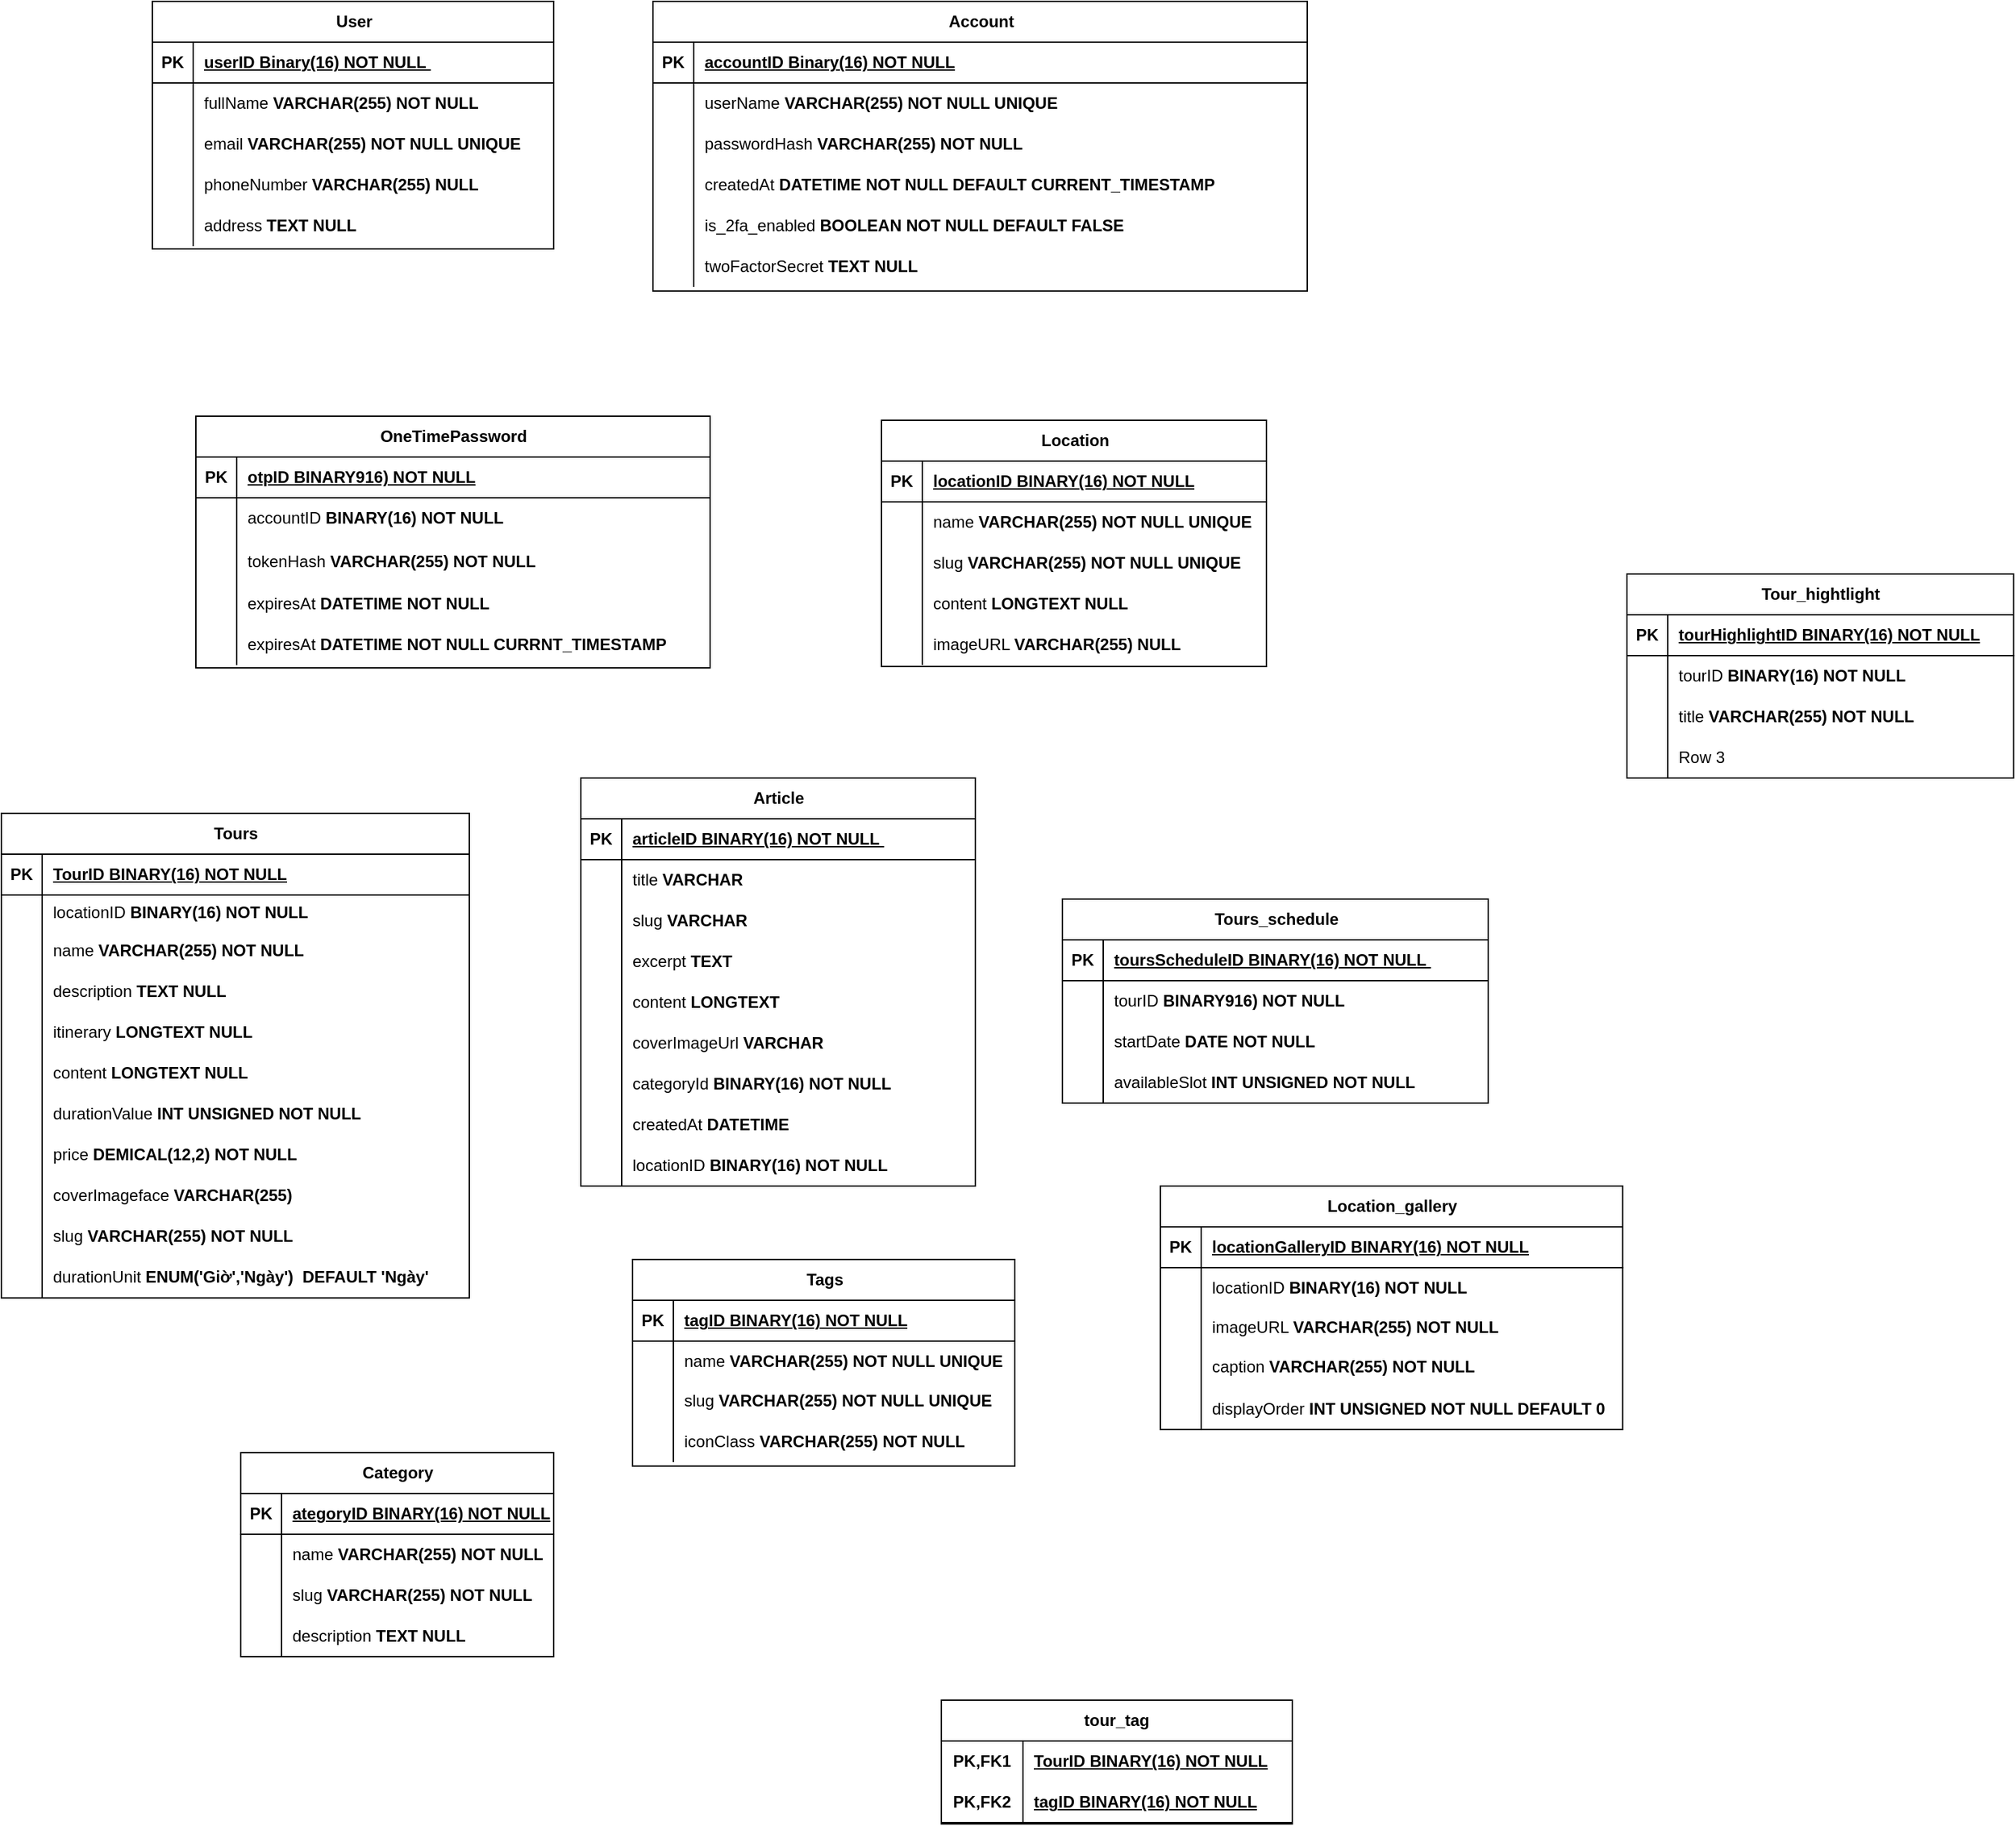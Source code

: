 <mxfile version="28.2.7">
  <diagram name="Page-1" id="dCFcM9UDtYnMXEt41zr1">
    <mxGraphModel dx="380" dy="252" grid="0" gridSize="10" guides="1" tooltips="1" connect="1" arrows="1" fold="1" page="0" pageScale="1" pageWidth="850" pageHeight="1100" math="0" shadow="0">
      <root>
        <mxCell id="0" />
        <mxCell id="1" parent="0" />
        <mxCell id="m0jxRpbqqGILVrSbafqr-1" value="User" style="shape=table;startSize=30;container=1;collapsible=1;childLayout=tableLayout;fixedRows=1;rowLines=0;fontStyle=1;align=center;resizeLast=1;html=1;" parent="1" vertex="1">
          <mxGeometry x="350" y="238" width="295" height="182" as="geometry" />
        </mxCell>
        <mxCell id="m0jxRpbqqGILVrSbafqr-2" value="" style="shape=tableRow;horizontal=0;startSize=0;swimlaneHead=0;swimlaneBody=0;fillColor=none;collapsible=0;dropTarget=0;points=[[0,0.5],[1,0.5]];portConstraint=eastwest;top=0;left=0;right=0;bottom=1;" parent="m0jxRpbqqGILVrSbafqr-1" vertex="1">
          <mxGeometry y="30" width="295" height="30" as="geometry" />
        </mxCell>
        <mxCell id="m0jxRpbqqGILVrSbafqr-3" value="PK" style="shape=partialRectangle;connectable=0;fillColor=none;top=0;left=0;bottom=0;right=0;fontStyle=1;overflow=hidden;whiteSpace=wrap;html=1;" parent="m0jxRpbqqGILVrSbafqr-2" vertex="1">
          <mxGeometry width="30" height="30" as="geometry">
            <mxRectangle width="30" height="30" as="alternateBounds" />
          </mxGeometry>
        </mxCell>
        <mxCell id="m0jxRpbqqGILVrSbafqr-4" value="userID Binary(16) NOT NULL&amp;nbsp;" style="shape=partialRectangle;connectable=0;fillColor=none;top=0;left=0;bottom=0;right=0;align=left;spacingLeft=6;fontStyle=5;overflow=hidden;whiteSpace=wrap;html=1;" parent="m0jxRpbqqGILVrSbafqr-2" vertex="1">
          <mxGeometry x="30" width="265" height="30" as="geometry">
            <mxRectangle width="265" height="30" as="alternateBounds" />
          </mxGeometry>
        </mxCell>
        <mxCell id="m0jxRpbqqGILVrSbafqr-5" value="" style="shape=tableRow;horizontal=0;startSize=0;swimlaneHead=0;swimlaneBody=0;fillColor=none;collapsible=0;dropTarget=0;points=[[0,0.5],[1,0.5]];portConstraint=eastwest;top=0;left=0;right=0;bottom=0;" parent="m0jxRpbqqGILVrSbafqr-1" vertex="1">
          <mxGeometry y="60" width="295" height="30" as="geometry" />
        </mxCell>
        <mxCell id="m0jxRpbqqGILVrSbafqr-6" value="" style="shape=partialRectangle;connectable=0;fillColor=none;top=0;left=0;bottom=0;right=0;editable=1;overflow=hidden;whiteSpace=wrap;html=1;" parent="m0jxRpbqqGILVrSbafqr-5" vertex="1">
          <mxGeometry width="30" height="30" as="geometry">
            <mxRectangle width="30" height="30" as="alternateBounds" />
          </mxGeometry>
        </mxCell>
        <mxCell id="m0jxRpbqqGILVrSbafqr-7" value="fullName &lt;b&gt;VARCHAR(255) NOT NULL&lt;/b&gt;" style="shape=partialRectangle;connectable=0;fillColor=none;top=0;left=0;bottom=0;right=0;align=left;spacingLeft=6;overflow=hidden;whiteSpace=wrap;html=1;" parent="m0jxRpbqqGILVrSbafqr-5" vertex="1">
          <mxGeometry x="30" width="265" height="30" as="geometry">
            <mxRectangle width="265" height="30" as="alternateBounds" />
          </mxGeometry>
        </mxCell>
        <mxCell id="m0jxRpbqqGILVrSbafqr-8" value="" style="shape=tableRow;horizontal=0;startSize=0;swimlaneHead=0;swimlaneBody=0;fillColor=none;collapsible=0;dropTarget=0;points=[[0,0.5],[1,0.5]];portConstraint=eastwest;top=0;left=0;right=0;bottom=0;" parent="m0jxRpbqqGILVrSbafqr-1" vertex="1">
          <mxGeometry y="90" width="295" height="30" as="geometry" />
        </mxCell>
        <mxCell id="m0jxRpbqqGILVrSbafqr-9" value="" style="shape=partialRectangle;connectable=0;fillColor=none;top=0;left=0;bottom=0;right=0;editable=1;overflow=hidden;whiteSpace=wrap;html=1;" parent="m0jxRpbqqGILVrSbafqr-8" vertex="1">
          <mxGeometry width="30" height="30" as="geometry">
            <mxRectangle width="30" height="30" as="alternateBounds" />
          </mxGeometry>
        </mxCell>
        <mxCell id="m0jxRpbqqGILVrSbafqr-10" value="email&lt;b&gt; VARCHAR(255) NOT NULL UNIQUE&lt;/b&gt;" style="shape=partialRectangle;connectable=0;fillColor=none;top=0;left=0;bottom=0;right=0;align=left;spacingLeft=6;overflow=hidden;whiteSpace=wrap;html=1;" parent="m0jxRpbqqGILVrSbafqr-8" vertex="1">
          <mxGeometry x="30" width="265" height="30" as="geometry">
            <mxRectangle width="265" height="30" as="alternateBounds" />
          </mxGeometry>
        </mxCell>
        <mxCell id="m0jxRpbqqGILVrSbafqr-18" value="" style="shape=tableRow;horizontal=0;startSize=0;swimlaneHead=0;swimlaneBody=0;fillColor=none;collapsible=0;dropTarget=0;points=[[0,0.5],[1,0.5]];portConstraint=eastwest;top=0;left=0;right=0;bottom=0;" parent="m0jxRpbqqGILVrSbafqr-1" vertex="1">
          <mxGeometry y="120" width="295" height="30" as="geometry" />
        </mxCell>
        <mxCell id="m0jxRpbqqGILVrSbafqr-19" value="" style="shape=partialRectangle;connectable=0;fillColor=none;top=0;left=0;bottom=0;right=0;editable=1;overflow=hidden;whiteSpace=wrap;html=1;" parent="m0jxRpbqqGILVrSbafqr-18" vertex="1">
          <mxGeometry width="30" height="30" as="geometry">
            <mxRectangle width="30" height="30" as="alternateBounds" />
          </mxGeometry>
        </mxCell>
        <mxCell id="m0jxRpbqqGILVrSbafqr-20" value="phoneNumber &lt;b&gt;VARCHAR(255) NULL&lt;/b&gt;" style="shape=partialRectangle;connectable=0;fillColor=none;top=0;left=0;bottom=0;right=0;align=left;spacingLeft=6;overflow=hidden;whiteSpace=wrap;html=1;" parent="m0jxRpbqqGILVrSbafqr-18" vertex="1">
          <mxGeometry x="30" width="265" height="30" as="geometry">
            <mxRectangle width="265" height="30" as="alternateBounds" />
          </mxGeometry>
        </mxCell>
        <mxCell id="m0jxRpbqqGILVrSbafqr-21" value="" style="shape=tableRow;horizontal=0;startSize=0;swimlaneHead=0;swimlaneBody=0;fillColor=none;collapsible=0;dropTarget=0;points=[[0,0.5],[1,0.5]];portConstraint=eastwest;top=0;left=0;right=0;bottom=0;" parent="m0jxRpbqqGILVrSbafqr-1" vertex="1">
          <mxGeometry y="150" width="295" height="30" as="geometry" />
        </mxCell>
        <mxCell id="m0jxRpbqqGILVrSbafqr-22" value="" style="shape=partialRectangle;connectable=0;fillColor=none;top=0;left=0;bottom=0;right=0;editable=1;overflow=hidden;whiteSpace=wrap;html=1;" parent="m0jxRpbqqGILVrSbafqr-21" vertex="1">
          <mxGeometry width="30" height="30" as="geometry">
            <mxRectangle width="30" height="30" as="alternateBounds" />
          </mxGeometry>
        </mxCell>
        <mxCell id="m0jxRpbqqGILVrSbafqr-23" value="address &lt;b&gt;TEXT NULL&lt;/b&gt;" style="shape=partialRectangle;connectable=0;fillColor=none;top=0;left=0;bottom=0;right=0;align=left;spacingLeft=6;overflow=hidden;whiteSpace=wrap;html=1;" parent="m0jxRpbqqGILVrSbafqr-21" vertex="1">
          <mxGeometry x="30" width="265" height="30" as="geometry">
            <mxRectangle width="265" height="30" as="alternateBounds" />
          </mxGeometry>
        </mxCell>
        <mxCell id="m0jxRpbqqGILVrSbafqr-27" value="Account" style="shape=table;startSize=30;container=1;collapsible=1;childLayout=tableLayout;fixedRows=1;rowLines=0;fontStyle=1;align=center;resizeLast=1;html=1;" parent="1" vertex="1">
          <mxGeometry x="718" y="238" width="481" height="213" as="geometry" />
        </mxCell>
        <mxCell id="m0jxRpbqqGILVrSbafqr-28" value="" style="shape=tableRow;horizontal=0;startSize=0;swimlaneHead=0;swimlaneBody=0;fillColor=none;collapsible=0;dropTarget=0;points=[[0,0.5],[1,0.5]];portConstraint=eastwest;top=0;left=0;right=0;bottom=1;" parent="m0jxRpbqqGILVrSbafqr-27" vertex="1">
          <mxGeometry y="30" width="481" height="30" as="geometry" />
        </mxCell>
        <mxCell id="m0jxRpbqqGILVrSbafqr-29" value="PK" style="shape=partialRectangle;connectable=0;fillColor=none;top=0;left=0;bottom=0;right=0;fontStyle=1;overflow=hidden;whiteSpace=wrap;html=1;" parent="m0jxRpbqqGILVrSbafqr-28" vertex="1">
          <mxGeometry width="30" height="30" as="geometry">
            <mxRectangle width="30" height="30" as="alternateBounds" />
          </mxGeometry>
        </mxCell>
        <mxCell id="m0jxRpbqqGILVrSbafqr-30" value="accountID Binary(16) NOT NULL" style="shape=partialRectangle;connectable=0;fillColor=none;top=0;left=0;bottom=0;right=0;align=left;spacingLeft=6;fontStyle=5;overflow=hidden;whiteSpace=wrap;html=1;" parent="m0jxRpbqqGILVrSbafqr-28" vertex="1">
          <mxGeometry x="30" width="451" height="30" as="geometry">
            <mxRectangle width="451" height="30" as="alternateBounds" />
          </mxGeometry>
        </mxCell>
        <mxCell id="m0jxRpbqqGILVrSbafqr-31" value="" style="shape=tableRow;horizontal=0;startSize=0;swimlaneHead=0;swimlaneBody=0;fillColor=none;collapsible=0;dropTarget=0;points=[[0,0.5],[1,0.5]];portConstraint=eastwest;top=0;left=0;right=0;bottom=0;" parent="m0jxRpbqqGILVrSbafqr-27" vertex="1">
          <mxGeometry y="60" width="481" height="30" as="geometry" />
        </mxCell>
        <mxCell id="m0jxRpbqqGILVrSbafqr-32" value="" style="shape=partialRectangle;connectable=0;fillColor=none;top=0;left=0;bottom=0;right=0;editable=1;overflow=hidden;whiteSpace=wrap;html=1;" parent="m0jxRpbqqGILVrSbafqr-31" vertex="1">
          <mxGeometry width="30" height="30" as="geometry">
            <mxRectangle width="30" height="30" as="alternateBounds" />
          </mxGeometry>
        </mxCell>
        <mxCell id="m0jxRpbqqGILVrSbafqr-33" value="userName &lt;b&gt;VARCHAR(255) NOT NULL UNIQUE&lt;/b&gt;" style="shape=partialRectangle;connectable=0;fillColor=none;top=0;left=0;bottom=0;right=0;align=left;spacingLeft=6;overflow=hidden;whiteSpace=wrap;html=1;" parent="m0jxRpbqqGILVrSbafqr-31" vertex="1">
          <mxGeometry x="30" width="451" height="30" as="geometry">
            <mxRectangle width="451" height="30" as="alternateBounds" />
          </mxGeometry>
        </mxCell>
        <mxCell id="m0jxRpbqqGILVrSbafqr-34" value="" style="shape=tableRow;horizontal=0;startSize=0;swimlaneHead=0;swimlaneBody=0;fillColor=none;collapsible=0;dropTarget=0;points=[[0,0.5],[1,0.5]];portConstraint=eastwest;top=0;left=0;right=0;bottom=0;" parent="m0jxRpbqqGILVrSbafqr-27" vertex="1">
          <mxGeometry y="90" width="481" height="30" as="geometry" />
        </mxCell>
        <mxCell id="m0jxRpbqqGILVrSbafqr-35" value="" style="shape=partialRectangle;connectable=0;fillColor=none;top=0;left=0;bottom=0;right=0;editable=1;overflow=hidden;whiteSpace=wrap;html=1;" parent="m0jxRpbqqGILVrSbafqr-34" vertex="1">
          <mxGeometry width="30" height="30" as="geometry">
            <mxRectangle width="30" height="30" as="alternateBounds" />
          </mxGeometry>
        </mxCell>
        <mxCell id="m0jxRpbqqGILVrSbafqr-36" value="passwordHash &lt;b&gt;VARCHAR(255) NOT NULL&lt;/b&gt;" style="shape=partialRectangle;connectable=0;fillColor=none;top=0;left=0;bottom=0;right=0;align=left;spacingLeft=6;overflow=hidden;whiteSpace=wrap;html=1;" parent="m0jxRpbqqGILVrSbafqr-34" vertex="1">
          <mxGeometry x="30" width="451" height="30" as="geometry">
            <mxRectangle width="451" height="30" as="alternateBounds" />
          </mxGeometry>
        </mxCell>
        <mxCell id="m0jxRpbqqGILVrSbafqr-37" value="" style="shape=tableRow;horizontal=0;startSize=0;swimlaneHead=0;swimlaneBody=0;fillColor=none;collapsible=0;dropTarget=0;points=[[0,0.5],[1,0.5]];portConstraint=eastwest;top=0;left=0;right=0;bottom=0;" parent="m0jxRpbqqGILVrSbafqr-27" vertex="1">
          <mxGeometry y="120" width="481" height="30" as="geometry" />
        </mxCell>
        <mxCell id="m0jxRpbqqGILVrSbafqr-38" value="" style="shape=partialRectangle;connectable=0;fillColor=none;top=0;left=0;bottom=0;right=0;editable=1;overflow=hidden;whiteSpace=wrap;html=1;" parent="m0jxRpbqqGILVrSbafqr-37" vertex="1">
          <mxGeometry width="30" height="30" as="geometry">
            <mxRectangle width="30" height="30" as="alternateBounds" />
          </mxGeometry>
        </mxCell>
        <mxCell id="m0jxRpbqqGILVrSbafqr-39" value="createdAt &lt;b&gt;DATETIME NOT NULL DEFAULT CURRENT_TIMESTAMP&lt;/b&gt;" style="shape=partialRectangle;connectable=0;fillColor=none;top=0;left=0;bottom=0;right=0;align=left;spacingLeft=6;overflow=hidden;whiteSpace=wrap;html=1;" parent="m0jxRpbqqGILVrSbafqr-37" vertex="1">
          <mxGeometry x="30" width="451" height="30" as="geometry">
            <mxRectangle width="451" height="30" as="alternateBounds" />
          </mxGeometry>
        </mxCell>
        <mxCell id="sr8bmoJyyuacvKMmJ3mU-14" value="" style="shape=tableRow;horizontal=0;startSize=0;swimlaneHead=0;swimlaneBody=0;fillColor=none;collapsible=0;dropTarget=0;points=[[0,0.5],[1,0.5]];portConstraint=eastwest;top=0;left=0;right=0;bottom=0;" parent="m0jxRpbqqGILVrSbafqr-27" vertex="1">
          <mxGeometry y="150" width="481" height="30" as="geometry" />
        </mxCell>
        <mxCell id="sr8bmoJyyuacvKMmJ3mU-15" value="" style="shape=partialRectangle;connectable=0;fillColor=none;top=0;left=0;bottom=0;right=0;editable=1;overflow=hidden;whiteSpace=wrap;html=1;" parent="sr8bmoJyyuacvKMmJ3mU-14" vertex="1">
          <mxGeometry width="30" height="30" as="geometry">
            <mxRectangle width="30" height="30" as="alternateBounds" />
          </mxGeometry>
        </mxCell>
        <mxCell id="sr8bmoJyyuacvKMmJ3mU-16" value="is_2fa_enabled &lt;b&gt;BOOLEAN NOT NULL DEFAULT FALSE&lt;/b&gt;" style="shape=partialRectangle;connectable=0;fillColor=none;top=0;left=0;bottom=0;right=0;align=left;spacingLeft=6;overflow=hidden;whiteSpace=wrap;html=1;" parent="sr8bmoJyyuacvKMmJ3mU-14" vertex="1">
          <mxGeometry x="30" width="451" height="30" as="geometry">
            <mxRectangle width="451" height="30" as="alternateBounds" />
          </mxGeometry>
        </mxCell>
        <mxCell id="sr8bmoJyyuacvKMmJ3mU-1059" value="" style="shape=tableRow;horizontal=0;startSize=0;swimlaneHead=0;swimlaneBody=0;fillColor=none;collapsible=0;dropTarget=0;points=[[0,0.5],[1,0.5]];portConstraint=eastwest;top=0;left=0;right=0;bottom=0;" parent="m0jxRpbqqGILVrSbafqr-27" vertex="1">
          <mxGeometry y="180" width="481" height="30" as="geometry" />
        </mxCell>
        <mxCell id="sr8bmoJyyuacvKMmJ3mU-1060" value="" style="shape=partialRectangle;connectable=0;fillColor=none;top=0;left=0;bottom=0;right=0;editable=1;overflow=hidden;whiteSpace=wrap;html=1;" parent="sr8bmoJyyuacvKMmJ3mU-1059" vertex="1">
          <mxGeometry width="30" height="30" as="geometry">
            <mxRectangle width="30" height="30" as="alternateBounds" />
          </mxGeometry>
        </mxCell>
        <mxCell id="sr8bmoJyyuacvKMmJ3mU-1061" value="twoFactorSecre&lt;span style=&quot;background-color: transparent; color: light-dark(rgb(0, 0, 0), rgb(255, 255, 255));&quot;&gt;t &lt;b&gt;TEXT NULL&lt;/b&gt;&lt;/span&gt;" style="shape=partialRectangle;connectable=0;fillColor=none;top=0;left=0;bottom=0;right=0;align=left;spacingLeft=6;overflow=hidden;whiteSpace=wrap;html=1;" parent="sr8bmoJyyuacvKMmJ3mU-1059" vertex="1">
          <mxGeometry x="30" width="451" height="30" as="geometry">
            <mxRectangle width="451" height="30" as="alternateBounds" />
          </mxGeometry>
        </mxCell>
        <mxCell id="sr8bmoJyyuacvKMmJ3mU-1062" value="OneTimePassword" style="shape=table;startSize=30;container=1;collapsible=1;childLayout=tableLayout;fixedRows=1;rowLines=0;fontStyle=1;align=center;resizeLast=1;html=1;" parent="1" vertex="1">
          <mxGeometry x="382" y="543" width="378" height="185" as="geometry" />
        </mxCell>
        <mxCell id="sr8bmoJyyuacvKMmJ3mU-1063" value="" style="shape=tableRow;horizontal=0;startSize=0;swimlaneHead=0;swimlaneBody=0;fillColor=none;collapsible=0;dropTarget=0;points=[[0,0.5],[1,0.5]];portConstraint=eastwest;top=0;left=0;right=0;bottom=1;" parent="sr8bmoJyyuacvKMmJ3mU-1062" vertex="1">
          <mxGeometry y="30" width="378" height="30" as="geometry" />
        </mxCell>
        <mxCell id="sr8bmoJyyuacvKMmJ3mU-1064" value="PK" style="shape=partialRectangle;connectable=0;fillColor=none;top=0;left=0;bottom=0;right=0;fontStyle=1;overflow=hidden;whiteSpace=wrap;html=1;" parent="sr8bmoJyyuacvKMmJ3mU-1063" vertex="1">
          <mxGeometry width="30" height="30" as="geometry">
            <mxRectangle width="30" height="30" as="alternateBounds" />
          </mxGeometry>
        </mxCell>
        <mxCell id="sr8bmoJyyuacvKMmJ3mU-1065" value="otpID BINARY916) NOT NULL" style="shape=partialRectangle;connectable=0;fillColor=none;top=0;left=0;bottom=0;right=0;align=left;spacingLeft=6;fontStyle=5;overflow=hidden;whiteSpace=wrap;html=1;" parent="sr8bmoJyyuacvKMmJ3mU-1063" vertex="1">
          <mxGeometry x="30" width="348" height="30" as="geometry">
            <mxRectangle width="348" height="30" as="alternateBounds" />
          </mxGeometry>
        </mxCell>
        <mxCell id="sr8bmoJyyuacvKMmJ3mU-1066" value="" style="shape=tableRow;horizontal=0;startSize=0;swimlaneHead=0;swimlaneBody=0;fillColor=none;collapsible=0;dropTarget=0;points=[[0,0.5],[1,0.5]];portConstraint=eastwest;top=0;left=0;right=0;bottom=0;" parent="sr8bmoJyyuacvKMmJ3mU-1062" vertex="1">
          <mxGeometry y="60" width="378" height="30" as="geometry" />
        </mxCell>
        <mxCell id="sr8bmoJyyuacvKMmJ3mU-1067" value="" style="shape=partialRectangle;connectable=0;fillColor=none;top=0;left=0;bottom=0;right=0;editable=1;overflow=hidden;whiteSpace=wrap;html=1;" parent="sr8bmoJyyuacvKMmJ3mU-1066" vertex="1">
          <mxGeometry width="30" height="30" as="geometry">
            <mxRectangle width="30" height="30" as="alternateBounds" />
          </mxGeometry>
        </mxCell>
        <mxCell id="sr8bmoJyyuacvKMmJ3mU-1068" value="accountID &lt;b&gt;BINARY(16) NOT NULL&amp;nbsp;&lt;/b&gt;" style="shape=partialRectangle;connectable=0;fillColor=none;top=0;left=0;bottom=0;right=0;align=left;spacingLeft=6;overflow=hidden;whiteSpace=wrap;html=1;" parent="sr8bmoJyyuacvKMmJ3mU-1066" vertex="1">
          <mxGeometry x="30" width="348" height="30" as="geometry">
            <mxRectangle width="348" height="30" as="alternateBounds" />
          </mxGeometry>
        </mxCell>
        <mxCell id="sr8bmoJyyuacvKMmJ3mU-1069" value="" style="shape=tableRow;horizontal=0;startSize=0;swimlaneHead=0;swimlaneBody=0;fillColor=none;collapsible=0;dropTarget=0;points=[[0,0.5],[1,0.5]];portConstraint=eastwest;top=0;left=0;right=0;bottom=0;" parent="sr8bmoJyyuacvKMmJ3mU-1062" vertex="1">
          <mxGeometry y="90" width="378" height="33" as="geometry" />
        </mxCell>
        <mxCell id="sr8bmoJyyuacvKMmJ3mU-1070" value="" style="shape=partialRectangle;connectable=0;fillColor=none;top=0;left=0;bottom=0;right=0;editable=1;overflow=hidden;whiteSpace=wrap;html=1;" parent="sr8bmoJyyuacvKMmJ3mU-1069" vertex="1">
          <mxGeometry width="30" height="33" as="geometry">
            <mxRectangle width="30" height="33" as="alternateBounds" />
          </mxGeometry>
        </mxCell>
        <mxCell id="sr8bmoJyyuacvKMmJ3mU-1071" value="tokenHash &lt;b&gt;VARCHAR(255) NOT NULL&lt;/b&gt;" style="shape=partialRectangle;connectable=0;fillColor=none;top=0;left=0;bottom=0;right=0;align=left;spacingLeft=6;overflow=hidden;whiteSpace=wrap;html=1;" parent="sr8bmoJyyuacvKMmJ3mU-1069" vertex="1">
          <mxGeometry x="30" width="348" height="33" as="geometry">
            <mxRectangle width="348" height="33" as="alternateBounds" />
          </mxGeometry>
        </mxCell>
        <mxCell id="sr8bmoJyyuacvKMmJ3mU-1072" value="" style="shape=tableRow;horizontal=0;startSize=0;swimlaneHead=0;swimlaneBody=0;fillColor=none;collapsible=0;dropTarget=0;points=[[0,0.5],[1,0.5]];portConstraint=eastwest;top=0;left=0;right=0;bottom=0;" parent="sr8bmoJyyuacvKMmJ3mU-1062" vertex="1">
          <mxGeometry y="123" width="378" height="30" as="geometry" />
        </mxCell>
        <mxCell id="sr8bmoJyyuacvKMmJ3mU-1073" value="" style="shape=partialRectangle;connectable=0;fillColor=none;top=0;left=0;bottom=0;right=0;editable=1;overflow=hidden;whiteSpace=wrap;html=1;" parent="sr8bmoJyyuacvKMmJ3mU-1072" vertex="1">
          <mxGeometry width="30" height="30" as="geometry">
            <mxRectangle width="30" height="30" as="alternateBounds" />
          </mxGeometry>
        </mxCell>
        <mxCell id="sr8bmoJyyuacvKMmJ3mU-1074" value="expiresAt &lt;b&gt;DATETIME NOT NULL&lt;/b&gt;" style="shape=partialRectangle;connectable=0;fillColor=none;top=0;left=0;bottom=0;right=0;align=left;spacingLeft=6;overflow=hidden;whiteSpace=wrap;html=1;" parent="sr8bmoJyyuacvKMmJ3mU-1072" vertex="1">
          <mxGeometry x="30" width="348" height="30" as="geometry">
            <mxRectangle width="348" height="30" as="alternateBounds" />
          </mxGeometry>
        </mxCell>
        <mxCell id="sr8bmoJyyuacvKMmJ3mU-1076" value="" style="shape=tableRow;horizontal=0;startSize=0;swimlaneHead=0;swimlaneBody=0;fillColor=none;collapsible=0;dropTarget=0;points=[[0,0.5],[1,0.5]];portConstraint=eastwest;top=0;left=0;right=0;bottom=0;" parent="sr8bmoJyyuacvKMmJ3mU-1062" vertex="1">
          <mxGeometry y="153" width="378" height="30" as="geometry" />
        </mxCell>
        <mxCell id="sr8bmoJyyuacvKMmJ3mU-1077" value="" style="shape=partialRectangle;connectable=0;fillColor=none;top=0;left=0;bottom=0;right=0;editable=1;overflow=hidden;whiteSpace=wrap;html=1;" parent="sr8bmoJyyuacvKMmJ3mU-1076" vertex="1">
          <mxGeometry width="30" height="30" as="geometry">
            <mxRectangle width="30" height="30" as="alternateBounds" />
          </mxGeometry>
        </mxCell>
        <mxCell id="sr8bmoJyyuacvKMmJ3mU-1078" value="expiresAt &lt;b&gt;DATETIME NOT NULL CURRNT_TIMESTAMP&lt;/b&gt;" style="shape=partialRectangle;connectable=0;fillColor=none;top=0;left=0;bottom=0;right=0;align=left;spacingLeft=6;overflow=hidden;whiteSpace=wrap;html=1;" parent="sr8bmoJyyuacvKMmJ3mU-1076" vertex="1">
          <mxGeometry x="30" width="348" height="30" as="geometry">
            <mxRectangle width="348" height="30" as="alternateBounds" />
          </mxGeometry>
        </mxCell>
        <mxCell id="sr8bmoJyyuacvKMmJ3mU-1079" value="Location" style="shape=table;startSize=30;container=1;collapsible=1;childLayout=tableLayout;fixedRows=1;rowLines=0;fontStyle=1;align=center;resizeLast=1;html=1;" parent="1" vertex="1">
          <mxGeometry x="886" y="546" width="283" height="181" as="geometry" />
        </mxCell>
        <mxCell id="sr8bmoJyyuacvKMmJ3mU-1080" value="" style="shape=tableRow;horizontal=0;startSize=0;swimlaneHead=0;swimlaneBody=0;fillColor=none;collapsible=0;dropTarget=0;points=[[0,0.5],[1,0.5]];portConstraint=eastwest;top=0;left=0;right=0;bottom=1;" parent="sr8bmoJyyuacvKMmJ3mU-1079" vertex="1">
          <mxGeometry y="30" width="283" height="30" as="geometry" />
        </mxCell>
        <mxCell id="sr8bmoJyyuacvKMmJ3mU-1081" value="PK" style="shape=partialRectangle;connectable=0;fillColor=none;top=0;left=0;bottom=0;right=0;fontStyle=1;overflow=hidden;whiteSpace=wrap;html=1;" parent="sr8bmoJyyuacvKMmJ3mU-1080" vertex="1">
          <mxGeometry width="30" height="30" as="geometry">
            <mxRectangle width="30" height="30" as="alternateBounds" />
          </mxGeometry>
        </mxCell>
        <mxCell id="sr8bmoJyyuacvKMmJ3mU-1082" value="locationID BINARY(16) NOT NULL" style="shape=partialRectangle;connectable=0;fillColor=none;top=0;left=0;bottom=0;right=0;align=left;spacingLeft=6;fontStyle=5;overflow=hidden;whiteSpace=wrap;html=1;" parent="sr8bmoJyyuacvKMmJ3mU-1080" vertex="1">
          <mxGeometry x="30" width="253" height="30" as="geometry">
            <mxRectangle width="253" height="30" as="alternateBounds" />
          </mxGeometry>
        </mxCell>
        <mxCell id="sr8bmoJyyuacvKMmJ3mU-1083" value="" style="shape=tableRow;horizontal=0;startSize=0;swimlaneHead=0;swimlaneBody=0;fillColor=none;collapsible=0;dropTarget=0;points=[[0,0.5],[1,0.5]];portConstraint=eastwest;top=0;left=0;right=0;bottom=0;" parent="sr8bmoJyyuacvKMmJ3mU-1079" vertex="1">
          <mxGeometry y="60" width="283" height="30" as="geometry" />
        </mxCell>
        <mxCell id="sr8bmoJyyuacvKMmJ3mU-1084" value="" style="shape=partialRectangle;connectable=0;fillColor=none;top=0;left=0;bottom=0;right=0;editable=1;overflow=hidden;whiteSpace=wrap;html=1;" parent="sr8bmoJyyuacvKMmJ3mU-1083" vertex="1">
          <mxGeometry width="30" height="30" as="geometry">
            <mxRectangle width="30" height="30" as="alternateBounds" />
          </mxGeometry>
        </mxCell>
        <mxCell id="sr8bmoJyyuacvKMmJ3mU-1085" value="name &lt;b&gt;VARCHAR(255) NOT NULL UNIQUE&lt;/b&gt;" style="shape=partialRectangle;connectable=0;fillColor=none;top=0;left=0;bottom=0;right=0;align=left;spacingLeft=6;overflow=hidden;whiteSpace=wrap;html=1;" parent="sr8bmoJyyuacvKMmJ3mU-1083" vertex="1">
          <mxGeometry x="30" width="253" height="30" as="geometry">
            <mxRectangle width="253" height="30" as="alternateBounds" />
          </mxGeometry>
        </mxCell>
        <mxCell id="sr8bmoJyyuacvKMmJ3mU-1086" value="" style="shape=tableRow;horizontal=0;startSize=0;swimlaneHead=0;swimlaneBody=0;fillColor=none;collapsible=0;dropTarget=0;points=[[0,0.5],[1,0.5]];portConstraint=eastwest;top=0;left=0;right=0;bottom=0;" parent="sr8bmoJyyuacvKMmJ3mU-1079" vertex="1">
          <mxGeometry y="90" width="283" height="30" as="geometry" />
        </mxCell>
        <mxCell id="sr8bmoJyyuacvKMmJ3mU-1087" value="" style="shape=partialRectangle;connectable=0;fillColor=none;top=0;left=0;bottom=0;right=0;editable=1;overflow=hidden;whiteSpace=wrap;html=1;" parent="sr8bmoJyyuacvKMmJ3mU-1086" vertex="1">
          <mxGeometry width="30" height="30" as="geometry">
            <mxRectangle width="30" height="30" as="alternateBounds" />
          </mxGeometry>
        </mxCell>
        <mxCell id="sr8bmoJyyuacvKMmJ3mU-1088" value="slug &lt;b&gt;VARCHAR(255) NOT NULL UNIQUE&lt;/b&gt;" style="shape=partialRectangle;connectable=0;fillColor=none;top=0;left=0;bottom=0;right=0;align=left;spacingLeft=6;overflow=hidden;whiteSpace=wrap;html=1;" parent="sr8bmoJyyuacvKMmJ3mU-1086" vertex="1">
          <mxGeometry x="30" width="253" height="30" as="geometry">
            <mxRectangle width="253" height="30" as="alternateBounds" />
          </mxGeometry>
        </mxCell>
        <mxCell id="sr8bmoJyyuacvKMmJ3mU-1089" value="" style="shape=tableRow;horizontal=0;startSize=0;swimlaneHead=0;swimlaneBody=0;fillColor=none;collapsible=0;dropTarget=0;points=[[0,0.5],[1,0.5]];portConstraint=eastwest;top=0;left=0;right=0;bottom=0;" parent="sr8bmoJyyuacvKMmJ3mU-1079" vertex="1">
          <mxGeometry y="120" width="283" height="30" as="geometry" />
        </mxCell>
        <mxCell id="sr8bmoJyyuacvKMmJ3mU-1090" value="" style="shape=partialRectangle;connectable=0;fillColor=none;top=0;left=0;bottom=0;right=0;editable=1;overflow=hidden;whiteSpace=wrap;html=1;" parent="sr8bmoJyyuacvKMmJ3mU-1089" vertex="1">
          <mxGeometry width="30" height="30" as="geometry">
            <mxRectangle width="30" height="30" as="alternateBounds" />
          </mxGeometry>
        </mxCell>
        <mxCell id="sr8bmoJyyuacvKMmJ3mU-1091" value="content &lt;b&gt;LONGTEXT NULL&lt;/b&gt;" style="shape=partialRectangle;connectable=0;fillColor=none;top=0;left=0;bottom=0;right=0;align=left;spacingLeft=6;overflow=hidden;whiteSpace=wrap;html=1;" parent="sr8bmoJyyuacvKMmJ3mU-1089" vertex="1">
          <mxGeometry x="30" width="253" height="30" as="geometry">
            <mxRectangle width="253" height="30" as="alternateBounds" />
          </mxGeometry>
        </mxCell>
        <mxCell id="sr8bmoJyyuacvKMmJ3mU-1092" value="" style="shape=tableRow;horizontal=0;startSize=0;swimlaneHead=0;swimlaneBody=0;fillColor=none;collapsible=0;dropTarget=0;points=[[0,0.5],[1,0.5]];portConstraint=eastwest;top=0;left=0;right=0;bottom=0;" parent="sr8bmoJyyuacvKMmJ3mU-1079" vertex="1">
          <mxGeometry y="150" width="283" height="30" as="geometry" />
        </mxCell>
        <mxCell id="sr8bmoJyyuacvKMmJ3mU-1093" value="" style="shape=partialRectangle;connectable=0;fillColor=none;top=0;left=0;bottom=0;right=0;editable=1;overflow=hidden;whiteSpace=wrap;html=1;" parent="sr8bmoJyyuacvKMmJ3mU-1092" vertex="1">
          <mxGeometry width="30" height="30" as="geometry">
            <mxRectangle width="30" height="30" as="alternateBounds" />
          </mxGeometry>
        </mxCell>
        <mxCell id="sr8bmoJyyuacvKMmJ3mU-1094" value="imageURL &lt;b&gt;VARCHAR(255) NULL&lt;/b&gt;" style="shape=partialRectangle;connectable=0;fillColor=none;top=0;left=0;bottom=0;right=0;align=left;spacingLeft=6;overflow=hidden;whiteSpace=wrap;html=1;" parent="sr8bmoJyyuacvKMmJ3mU-1092" vertex="1">
          <mxGeometry x="30" width="253" height="30" as="geometry">
            <mxRectangle width="253" height="30" as="alternateBounds" />
          </mxGeometry>
        </mxCell>
        <mxCell id="wUu1ckYVVT6AA69kC_yp-30" value="Tours" style="shape=table;startSize=30;container=1;collapsible=1;childLayout=tableLayout;fixedRows=1;rowLines=0;fontStyle=1;align=center;resizeLast=1;html=1;" parent="1" vertex="1">
          <mxGeometry x="239" y="835" width="344" height="356.3" as="geometry" />
        </mxCell>
        <mxCell id="wUu1ckYVVT6AA69kC_yp-31" value="" style="shape=tableRow;horizontal=0;startSize=0;swimlaneHead=0;swimlaneBody=0;fillColor=none;collapsible=0;dropTarget=0;points=[[0,0.5],[1,0.5]];portConstraint=eastwest;top=0;left=0;right=0;bottom=1;" parent="wUu1ckYVVT6AA69kC_yp-30" vertex="1">
          <mxGeometry y="30" width="344" height="30" as="geometry" />
        </mxCell>
        <mxCell id="wUu1ckYVVT6AA69kC_yp-32" value="PK" style="shape=partialRectangle;connectable=0;fillColor=none;top=0;left=0;bottom=0;right=0;fontStyle=1;overflow=hidden;whiteSpace=wrap;html=1;" parent="wUu1ckYVVT6AA69kC_yp-31" vertex="1">
          <mxGeometry width="30" height="30" as="geometry">
            <mxRectangle width="30" height="30" as="alternateBounds" />
          </mxGeometry>
        </mxCell>
        <mxCell id="wUu1ckYVVT6AA69kC_yp-33" value="TourID BINARY(16) NOT NULL" style="shape=partialRectangle;connectable=0;fillColor=none;top=0;left=0;bottom=0;right=0;align=left;spacingLeft=6;fontStyle=5;overflow=hidden;whiteSpace=wrap;html=1;" parent="wUu1ckYVVT6AA69kC_yp-31" vertex="1">
          <mxGeometry x="30" width="314" height="30" as="geometry">
            <mxRectangle width="314" height="30" as="alternateBounds" />
          </mxGeometry>
        </mxCell>
        <mxCell id="wUu1ckYVVT6AA69kC_yp-34" value="" style="shape=tableRow;horizontal=0;startSize=0;swimlaneHead=0;swimlaneBody=0;fillColor=none;collapsible=0;dropTarget=0;points=[[0,0.5],[1,0.5]];portConstraint=eastwest;top=0;left=0;right=0;bottom=0;" parent="wUu1ckYVVT6AA69kC_yp-30" vertex="1">
          <mxGeometry y="60" width="344" height="26" as="geometry" />
        </mxCell>
        <mxCell id="wUu1ckYVVT6AA69kC_yp-35" value="" style="shape=partialRectangle;connectable=0;fillColor=none;top=0;left=0;bottom=0;right=0;editable=1;overflow=hidden;whiteSpace=wrap;html=1;" parent="wUu1ckYVVT6AA69kC_yp-34" vertex="1">
          <mxGeometry width="30" height="26" as="geometry">
            <mxRectangle width="30" height="26" as="alternateBounds" />
          </mxGeometry>
        </mxCell>
        <mxCell id="wUu1ckYVVT6AA69kC_yp-36" value="locationID &lt;b&gt;BINARY(16) NOT NULL&lt;/b&gt;" style="shape=partialRectangle;connectable=0;fillColor=none;top=0;left=0;bottom=0;right=0;align=left;spacingLeft=6;overflow=hidden;whiteSpace=wrap;html=1;" parent="wUu1ckYVVT6AA69kC_yp-34" vertex="1">
          <mxGeometry x="30" width="314" height="26" as="geometry">
            <mxRectangle width="314" height="26" as="alternateBounds" />
          </mxGeometry>
        </mxCell>
        <mxCell id="wUu1ckYVVT6AA69kC_yp-37" value="" style="shape=tableRow;horizontal=0;startSize=0;swimlaneHead=0;swimlaneBody=0;fillColor=none;collapsible=0;dropTarget=0;points=[[0,0.5],[1,0.5]];portConstraint=eastwest;top=0;left=0;right=0;bottom=0;" parent="wUu1ckYVVT6AA69kC_yp-30" vertex="1">
          <mxGeometry y="86" width="344" height="30" as="geometry" />
        </mxCell>
        <mxCell id="wUu1ckYVVT6AA69kC_yp-38" value="" style="shape=partialRectangle;connectable=0;fillColor=none;top=0;left=0;bottom=0;right=0;editable=1;overflow=hidden;whiteSpace=wrap;html=1;" parent="wUu1ckYVVT6AA69kC_yp-37" vertex="1">
          <mxGeometry width="30" height="30" as="geometry">
            <mxRectangle width="30" height="30" as="alternateBounds" />
          </mxGeometry>
        </mxCell>
        <mxCell id="wUu1ckYVVT6AA69kC_yp-39" value="name &lt;b&gt;VARCHAR(255) NOT NULL&lt;/b&gt;&amp;nbsp;" style="shape=partialRectangle;connectable=0;fillColor=none;top=0;left=0;bottom=0;right=0;align=left;spacingLeft=6;overflow=hidden;whiteSpace=wrap;html=1;" parent="wUu1ckYVVT6AA69kC_yp-37" vertex="1">
          <mxGeometry x="30" width="314" height="30" as="geometry">
            <mxRectangle width="314" height="30" as="alternateBounds" />
          </mxGeometry>
        </mxCell>
        <mxCell id="wUu1ckYVVT6AA69kC_yp-40" value="" style="shape=tableRow;horizontal=0;startSize=0;swimlaneHead=0;swimlaneBody=0;fillColor=none;collapsible=0;dropTarget=0;points=[[0,0.5],[1,0.5]];portConstraint=eastwest;top=0;left=0;right=0;bottom=0;" parent="wUu1ckYVVT6AA69kC_yp-30" vertex="1">
          <mxGeometry y="116" width="344" height="30" as="geometry" />
        </mxCell>
        <mxCell id="wUu1ckYVVT6AA69kC_yp-41" value="" style="shape=partialRectangle;connectable=0;fillColor=none;top=0;left=0;bottom=0;right=0;editable=1;overflow=hidden;whiteSpace=wrap;html=1;" parent="wUu1ckYVVT6AA69kC_yp-40" vertex="1">
          <mxGeometry width="30" height="30" as="geometry">
            <mxRectangle width="30" height="30" as="alternateBounds" />
          </mxGeometry>
        </mxCell>
        <mxCell id="wUu1ckYVVT6AA69kC_yp-42" value="description &lt;b&gt;TEXT NULL&lt;/b&gt;" style="shape=partialRectangle;connectable=0;fillColor=none;top=0;left=0;bottom=0;right=0;align=left;spacingLeft=6;overflow=hidden;whiteSpace=wrap;html=1;" parent="wUu1ckYVVT6AA69kC_yp-40" vertex="1">
          <mxGeometry x="30" width="314" height="30" as="geometry">
            <mxRectangle width="314" height="30" as="alternateBounds" />
          </mxGeometry>
        </mxCell>
        <mxCell id="wUu1ckYVVT6AA69kC_yp-43" value="" style="shape=tableRow;horizontal=0;startSize=0;swimlaneHead=0;swimlaneBody=0;fillColor=none;collapsible=0;dropTarget=0;points=[[0,0.5],[1,0.5]];portConstraint=eastwest;top=0;left=0;right=0;bottom=0;" parent="wUu1ckYVVT6AA69kC_yp-30" vertex="1">
          <mxGeometry y="146" width="344" height="30" as="geometry" />
        </mxCell>
        <mxCell id="wUu1ckYVVT6AA69kC_yp-44" value="" style="shape=partialRectangle;connectable=0;fillColor=none;top=0;left=0;bottom=0;right=0;editable=1;overflow=hidden;whiteSpace=wrap;html=1;" parent="wUu1ckYVVT6AA69kC_yp-43" vertex="1">
          <mxGeometry width="30" height="30" as="geometry">
            <mxRectangle width="30" height="30" as="alternateBounds" />
          </mxGeometry>
        </mxCell>
        <mxCell id="wUu1ckYVVT6AA69kC_yp-45" value="itinerary &lt;b&gt;LONGTEXT NULL&lt;/b&gt;" style="shape=partialRectangle;connectable=0;fillColor=none;top=0;left=0;bottom=0;right=0;align=left;spacingLeft=6;overflow=hidden;whiteSpace=wrap;html=1;" parent="wUu1ckYVVT6AA69kC_yp-43" vertex="1">
          <mxGeometry x="30" width="314" height="30" as="geometry">
            <mxRectangle width="314" height="30" as="alternateBounds" />
          </mxGeometry>
        </mxCell>
        <mxCell id="wUu1ckYVVT6AA69kC_yp-81" value="" style="shape=tableRow;horizontal=0;startSize=0;swimlaneHead=0;swimlaneBody=0;fillColor=none;collapsible=0;dropTarget=0;points=[[0,0.5],[1,0.5]];portConstraint=eastwest;top=0;left=0;right=0;bottom=0;" parent="wUu1ckYVVT6AA69kC_yp-30" vertex="1">
          <mxGeometry y="176" width="344" height="30" as="geometry" />
        </mxCell>
        <mxCell id="wUu1ckYVVT6AA69kC_yp-82" value="" style="shape=partialRectangle;connectable=0;fillColor=none;top=0;left=0;bottom=0;right=0;editable=1;overflow=hidden;whiteSpace=wrap;html=1;" parent="wUu1ckYVVT6AA69kC_yp-81" vertex="1">
          <mxGeometry width="30" height="30" as="geometry">
            <mxRectangle width="30" height="30" as="alternateBounds" />
          </mxGeometry>
        </mxCell>
        <mxCell id="wUu1ckYVVT6AA69kC_yp-83" value="content &lt;b&gt;LONGTEXT NULL&lt;/b&gt;" style="shape=partialRectangle;connectable=0;fillColor=none;top=0;left=0;bottom=0;right=0;align=left;spacingLeft=6;overflow=hidden;whiteSpace=wrap;html=1;" parent="wUu1ckYVVT6AA69kC_yp-81" vertex="1">
          <mxGeometry x="30" width="314" height="30" as="geometry">
            <mxRectangle width="314" height="30" as="alternateBounds" />
          </mxGeometry>
        </mxCell>
        <mxCell id="wUu1ckYVVT6AA69kC_yp-84" value="" style="shape=tableRow;horizontal=0;startSize=0;swimlaneHead=0;swimlaneBody=0;fillColor=none;collapsible=0;dropTarget=0;points=[[0,0.5],[1,0.5]];portConstraint=eastwest;top=0;left=0;right=0;bottom=0;" parent="wUu1ckYVVT6AA69kC_yp-30" vertex="1">
          <mxGeometry y="206" width="344" height="30" as="geometry" />
        </mxCell>
        <mxCell id="wUu1ckYVVT6AA69kC_yp-85" value="" style="shape=partialRectangle;connectable=0;fillColor=none;top=0;left=0;bottom=0;right=0;editable=1;overflow=hidden;whiteSpace=wrap;html=1;" parent="wUu1ckYVVT6AA69kC_yp-84" vertex="1">
          <mxGeometry width="30" height="30" as="geometry">
            <mxRectangle width="30" height="30" as="alternateBounds" />
          </mxGeometry>
        </mxCell>
        <mxCell id="wUu1ckYVVT6AA69kC_yp-86" value="durationValue&amp;nbsp;&lt;b&gt;INT UNSIGNED NOT NULL&lt;/b&gt;" style="shape=partialRectangle;connectable=0;fillColor=none;top=0;left=0;bottom=0;right=0;align=left;spacingLeft=6;overflow=hidden;whiteSpace=wrap;html=1;" parent="wUu1ckYVVT6AA69kC_yp-84" vertex="1">
          <mxGeometry x="30" width="314" height="30" as="geometry">
            <mxRectangle width="314" height="30" as="alternateBounds" />
          </mxGeometry>
        </mxCell>
        <mxCell id="wUu1ckYVVT6AA69kC_yp-87" value="" style="shape=tableRow;horizontal=0;startSize=0;swimlaneHead=0;swimlaneBody=0;fillColor=none;collapsible=0;dropTarget=0;points=[[0,0.5],[1,0.5]];portConstraint=eastwest;top=0;left=0;right=0;bottom=0;" parent="wUu1ckYVVT6AA69kC_yp-30" vertex="1">
          <mxGeometry y="236" width="344" height="30" as="geometry" />
        </mxCell>
        <mxCell id="wUu1ckYVVT6AA69kC_yp-88" value="" style="shape=partialRectangle;connectable=0;fillColor=none;top=0;left=0;bottom=0;right=0;editable=1;overflow=hidden;whiteSpace=wrap;html=1;" parent="wUu1ckYVVT6AA69kC_yp-87" vertex="1">
          <mxGeometry width="30" height="30" as="geometry">
            <mxRectangle width="30" height="30" as="alternateBounds" />
          </mxGeometry>
        </mxCell>
        <mxCell id="wUu1ckYVVT6AA69kC_yp-89" value="price &lt;b&gt;DEMICAL(12,2) NOT NULL&lt;/b&gt;" style="shape=partialRectangle;connectable=0;fillColor=none;top=0;left=0;bottom=0;right=0;align=left;spacingLeft=6;overflow=hidden;whiteSpace=wrap;html=1;" parent="wUu1ckYVVT6AA69kC_yp-87" vertex="1">
          <mxGeometry x="30" width="314" height="30" as="geometry">
            <mxRectangle width="314" height="30" as="alternateBounds" />
          </mxGeometry>
        </mxCell>
        <mxCell id="wUu1ckYVVT6AA69kC_yp-90" value="" style="shape=tableRow;horizontal=0;startSize=0;swimlaneHead=0;swimlaneBody=0;fillColor=none;collapsible=0;dropTarget=0;points=[[0,0.5],[1,0.5]];portConstraint=eastwest;top=0;left=0;right=0;bottom=0;" parent="wUu1ckYVVT6AA69kC_yp-30" vertex="1">
          <mxGeometry y="266" width="344" height="30" as="geometry" />
        </mxCell>
        <mxCell id="wUu1ckYVVT6AA69kC_yp-91" value="" style="shape=partialRectangle;connectable=0;fillColor=none;top=0;left=0;bottom=0;right=0;editable=1;overflow=hidden;whiteSpace=wrap;html=1;" parent="wUu1ckYVVT6AA69kC_yp-90" vertex="1">
          <mxGeometry width="30" height="30" as="geometry">
            <mxRectangle width="30" height="30" as="alternateBounds" />
          </mxGeometry>
        </mxCell>
        <mxCell id="wUu1ckYVVT6AA69kC_yp-92" value="coverImageface&lt;b&gt;&amp;nbsp;VARCHAR(255)&lt;/b&gt;" style="shape=partialRectangle;connectable=0;fillColor=none;top=0;left=0;bottom=0;right=0;align=left;spacingLeft=6;overflow=hidden;whiteSpace=wrap;html=1;" parent="wUu1ckYVVT6AA69kC_yp-90" vertex="1">
          <mxGeometry x="30" width="314" height="30" as="geometry">
            <mxRectangle width="314" height="30" as="alternateBounds" />
          </mxGeometry>
        </mxCell>
        <mxCell id="bBnNVzQg2bSL60ogmq5s-31" value="" style="shape=tableRow;horizontal=0;startSize=0;swimlaneHead=0;swimlaneBody=0;fillColor=none;collapsible=0;dropTarget=0;points=[[0,0.5],[1,0.5]];portConstraint=eastwest;top=0;left=0;right=0;bottom=0;" vertex="1" parent="wUu1ckYVVT6AA69kC_yp-30">
          <mxGeometry y="296" width="344" height="30" as="geometry" />
        </mxCell>
        <mxCell id="bBnNVzQg2bSL60ogmq5s-32" value="" style="shape=partialRectangle;connectable=0;fillColor=none;top=0;left=0;bottom=0;right=0;editable=1;overflow=hidden;whiteSpace=wrap;html=1;" vertex="1" parent="bBnNVzQg2bSL60ogmq5s-31">
          <mxGeometry width="30" height="30" as="geometry">
            <mxRectangle width="30" height="30" as="alternateBounds" />
          </mxGeometry>
        </mxCell>
        <mxCell id="bBnNVzQg2bSL60ogmq5s-33" value="slug &lt;b&gt;VARCHAR(255) NOT NULL&lt;/b&gt;" style="shape=partialRectangle;connectable=0;fillColor=none;top=0;left=0;bottom=0;right=0;align=left;spacingLeft=6;overflow=hidden;whiteSpace=wrap;html=1;" vertex="1" parent="bBnNVzQg2bSL60ogmq5s-31">
          <mxGeometry x="30" width="314" height="30" as="geometry">
            <mxRectangle width="314" height="30" as="alternateBounds" />
          </mxGeometry>
        </mxCell>
        <mxCell id="bBnNVzQg2bSL60ogmq5s-34" value="" style="shape=tableRow;horizontal=0;startSize=0;swimlaneHead=0;swimlaneBody=0;fillColor=none;collapsible=0;dropTarget=0;points=[[0,0.5],[1,0.5]];portConstraint=eastwest;top=0;left=0;right=0;bottom=0;" vertex="1" parent="wUu1ckYVVT6AA69kC_yp-30">
          <mxGeometry y="326" width="344" height="30" as="geometry" />
        </mxCell>
        <mxCell id="bBnNVzQg2bSL60ogmq5s-35" value="" style="shape=partialRectangle;connectable=0;fillColor=none;top=0;left=0;bottom=0;right=0;editable=1;overflow=hidden;whiteSpace=wrap;html=1;" vertex="1" parent="bBnNVzQg2bSL60ogmq5s-34">
          <mxGeometry width="30" height="30" as="geometry">
            <mxRectangle width="30" height="30" as="alternateBounds" />
          </mxGeometry>
        </mxCell>
        <mxCell id="bBnNVzQg2bSL60ogmq5s-36" value="durationUnit &lt;b&gt;ENUM(&#39;Giờ&#39;,&#39;Ngày&#39;)&amp;nbsp; DEFAULT &#39;Ngày&#39;&lt;/b&gt;" style="shape=partialRectangle;connectable=0;fillColor=none;top=0;left=0;bottom=0;right=0;align=left;spacingLeft=6;overflow=hidden;whiteSpace=wrap;html=1;" vertex="1" parent="bBnNVzQg2bSL60ogmq5s-34">
          <mxGeometry x="30" width="314" height="30" as="geometry">
            <mxRectangle width="314" height="30" as="alternateBounds" />
          </mxGeometry>
        </mxCell>
        <mxCell id="wUu1ckYVVT6AA69kC_yp-5" value="Article" style="shape=table;startSize=30;container=1;collapsible=1;childLayout=tableLayout;fixedRows=1;rowLines=0;fontStyle=1;align=center;resizeLast=1;html=1;" parent="1" vertex="1">
          <mxGeometry x="665" y="809" width="290" height="300" as="geometry" />
        </mxCell>
        <mxCell id="wUu1ckYVVT6AA69kC_yp-6" value="" style="shape=tableRow;horizontal=0;startSize=0;swimlaneHead=0;swimlaneBody=0;fillColor=none;collapsible=0;dropTarget=0;points=[[0,0.5],[1,0.5]];portConstraint=eastwest;top=0;left=0;right=0;bottom=1;" parent="wUu1ckYVVT6AA69kC_yp-5" vertex="1">
          <mxGeometry y="30" width="290" height="30" as="geometry" />
        </mxCell>
        <mxCell id="wUu1ckYVVT6AA69kC_yp-7" value="PK" style="shape=partialRectangle;connectable=0;fillColor=none;top=0;left=0;bottom=0;right=0;fontStyle=1;overflow=hidden;whiteSpace=wrap;html=1;" parent="wUu1ckYVVT6AA69kC_yp-6" vertex="1">
          <mxGeometry width="30" height="30" as="geometry">
            <mxRectangle width="30" height="30" as="alternateBounds" />
          </mxGeometry>
        </mxCell>
        <mxCell id="wUu1ckYVVT6AA69kC_yp-8" value="articleID BINARY(16) NOT NULL&amp;nbsp;" style="shape=partialRectangle;connectable=0;fillColor=none;top=0;left=0;bottom=0;right=0;align=left;spacingLeft=6;fontStyle=5;overflow=hidden;whiteSpace=wrap;html=1;" parent="wUu1ckYVVT6AA69kC_yp-6" vertex="1">
          <mxGeometry x="30" width="260" height="30" as="geometry">
            <mxRectangle width="260" height="30" as="alternateBounds" />
          </mxGeometry>
        </mxCell>
        <mxCell id="wUu1ckYVVT6AA69kC_yp-9" value="" style="shape=tableRow;horizontal=0;startSize=0;swimlaneHead=0;swimlaneBody=0;fillColor=none;collapsible=0;dropTarget=0;points=[[0,0.5],[1,0.5]];portConstraint=eastwest;top=0;left=0;right=0;bottom=0;" parent="wUu1ckYVVT6AA69kC_yp-5" vertex="1">
          <mxGeometry y="60" width="290" height="30" as="geometry" />
        </mxCell>
        <mxCell id="wUu1ckYVVT6AA69kC_yp-10" value="" style="shape=partialRectangle;connectable=0;fillColor=none;top=0;left=0;bottom=0;right=0;editable=1;overflow=hidden;whiteSpace=wrap;html=1;" parent="wUu1ckYVVT6AA69kC_yp-9" vertex="1">
          <mxGeometry width="30" height="30" as="geometry">
            <mxRectangle width="30" height="30" as="alternateBounds" />
          </mxGeometry>
        </mxCell>
        <mxCell id="wUu1ckYVVT6AA69kC_yp-11" value="title &lt;b&gt;VARCHAR&lt;/b&gt;" style="shape=partialRectangle;connectable=0;fillColor=none;top=0;left=0;bottom=0;right=0;align=left;spacingLeft=6;overflow=hidden;whiteSpace=wrap;html=1;" parent="wUu1ckYVVT6AA69kC_yp-9" vertex="1">
          <mxGeometry x="30" width="260" height="30" as="geometry">
            <mxRectangle width="260" height="30" as="alternateBounds" />
          </mxGeometry>
        </mxCell>
        <mxCell id="wUu1ckYVVT6AA69kC_yp-12" value="" style="shape=tableRow;horizontal=0;startSize=0;swimlaneHead=0;swimlaneBody=0;fillColor=none;collapsible=0;dropTarget=0;points=[[0,0.5],[1,0.5]];portConstraint=eastwest;top=0;left=0;right=0;bottom=0;" parent="wUu1ckYVVT6AA69kC_yp-5" vertex="1">
          <mxGeometry y="90" width="290" height="30" as="geometry" />
        </mxCell>
        <mxCell id="wUu1ckYVVT6AA69kC_yp-13" value="" style="shape=partialRectangle;connectable=0;fillColor=none;top=0;left=0;bottom=0;right=0;editable=1;overflow=hidden;whiteSpace=wrap;html=1;" parent="wUu1ckYVVT6AA69kC_yp-12" vertex="1">
          <mxGeometry width="30" height="30" as="geometry">
            <mxRectangle width="30" height="30" as="alternateBounds" />
          </mxGeometry>
        </mxCell>
        <mxCell id="wUu1ckYVVT6AA69kC_yp-14" value="slug &lt;b&gt;VARCHAR&lt;/b&gt;" style="shape=partialRectangle;connectable=0;fillColor=none;top=0;left=0;bottom=0;right=0;align=left;spacingLeft=6;overflow=hidden;whiteSpace=wrap;html=1;" parent="wUu1ckYVVT6AA69kC_yp-12" vertex="1">
          <mxGeometry x="30" width="260" height="30" as="geometry">
            <mxRectangle width="260" height="30" as="alternateBounds" />
          </mxGeometry>
        </mxCell>
        <mxCell id="wUu1ckYVVT6AA69kC_yp-15" value="" style="shape=tableRow;horizontal=0;startSize=0;swimlaneHead=0;swimlaneBody=0;fillColor=none;collapsible=0;dropTarget=0;points=[[0,0.5],[1,0.5]];portConstraint=eastwest;top=0;left=0;right=0;bottom=0;" parent="wUu1ckYVVT6AA69kC_yp-5" vertex="1">
          <mxGeometry y="120" width="290" height="30" as="geometry" />
        </mxCell>
        <mxCell id="wUu1ckYVVT6AA69kC_yp-16" value="" style="shape=partialRectangle;connectable=0;fillColor=none;top=0;left=0;bottom=0;right=0;editable=1;overflow=hidden;whiteSpace=wrap;html=1;" parent="wUu1ckYVVT6AA69kC_yp-15" vertex="1">
          <mxGeometry width="30" height="30" as="geometry">
            <mxRectangle width="30" height="30" as="alternateBounds" />
          </mxGeometry>
        </mxCell>
        <mxCell id="wUu1ckYVVT6AA69kC_yp-17" value="excerpt&amp;nbsp;&lt;b&gt;TEXT&lt;/b&gt;&amp;nbsp;" style="shape=partialRectangle;connectable=0;fillColor=none;top=0;left=0;bottom=0;right=0;align=left;spacingLeft=6;overflow=hidden;whiteSpace=wrap;html=1;" parent="wUu1ckYVVT6AA69kC_yp-15" vertex="1">
          <mxGeometry x="30" width="260" height="30" as="geometry">
            <mxRectangle width="260" height="30" as="alternateBounds" />
          </mxGeometry>
        </mxCell>
        <mxCell id="wUu1ckYVVT6AA69kC_yp-18" value="" style="shape=tableRow;horizontal=0;startSize=0;swimlaneHead=0;swimlaneBody=0;fillColor=none;collapsible=0;dropTarget=0;points=[[0,0.5],[1,0.5]];portConstraint=eastwest;top=0;left=0;right=0;bottom=0;" parent="wUu1ckYVVT6AA69kC_yp-5" vertex="1">
          <mxGeometry y="150" width="290" height="30" as="geometry" />
        </mxCell>
        <mxCell id="wUu1ckYVVT6AA69kC_yp-19" value="" style="shape=partialRectangle;connectable=0;fillColor=none;top=0;left=0;bottom=0;right=0;editable=1;overflow=hidden;whiteSpace=wrap;html=1;" parent="wUu1ckYVVT6AA69kC_yp-18" vertex="1">
          <mxGeometry width="30" height="30" as="geometry">
            <mxRectangle width="30" height="30" as="alternateBounds" />
          </mxGeometry>
        </mxCell>
        <mxCell id="wUu1ckYVVT6AA69kC_yp-20" value="content &lt;b&gt;LONGTEXT&lt;/b&gt;" style="shape=partialRectangle;connectable=0;fillColor=none;top=0;left=0;bottom=0;right=0;align=left;spacingLeft=6;overflow=hidden;whiteSpace=wrap;html=1;" parent="wUu1ckYVVT6AA69kC_yp-18" vertex="1">
          <mxGeometry x="30" width="260" height="30" as="geometry">
            <mxRectangle width="260" height="30" as="alternateBounds" />
          </mxGeometry>
        </mxCell>
        <mxCell id="wUu1ckYVVT6AA69kC_yp-21" value="" style="shape=tableRow;horizontal=0;startSize=0;swimlaneHead=0;swimlaneBody=0;fillColor=none;collapsible=0;dropTarget=0;points=[[0,0.5],[1,0.5]];portConstraint=eastwest;top=0;left=0;right=0;bottom=0;" parent="wUu1ckYVVT6AA69kC_yp-5" vertex="1">
          <mxGeometry y="180" width="290" height="30" as="geometry" />
        </mxCell>
        <mxCell id="wUu1ckYVVT6AA69kC_yp-22" value="" style="shape=partialRectangle;connectable=0;fillColor=none;top=0;left=0;bottom=0;right=0;editable=1;overflow=hidden;whiteSpace=wrap;html=1;" parent="wUu1ckYVVT6AA69kC_yp-21" vertex="1">
          <mxGeometry width="30" height="30" as="geometry">
            <mxRectangle width="30" height="30" as="alternateBounds" />
          </mxGeometry>
        </mxCell>
        <mxCell id="wUu1ckYVVT6AA69kC_yp-23" value="coverImageUrl &lt;b&gt;VARCHAR&lt;/b&gt;" style="shape=partialRectangle;connectable=0;fillColor=none;top=0;left=0;bottom=0;right=0;align=left;spacingLeft=6;overflow=hidden;whiteSpace=wrap;html=1;" parent="wUu1ckYVVT6AA69kC_yp-21" vertex="1">
          <mxGeometry x="30" width="260" height="30" as="geometry">
            <mxRectangle width="260" height="30" as="alternateBounds" />
          </mxGeometry>
        </mxCell>
        <mxCell id="wUu1ckYVVT6AA69kC_yp-24" value="" style="shape=tableRow;horizontal=0;startSize=0;swimlaneHead=0;swimlaneBody=0;fillColor=none;collapsible=0;dropTarget=0;points=[[0,0.5],[1,0.5]];portConstraint=eastwest;top=0;left=0;right=0;bottom=0;" parent="wUu1ckYVVT6AA69kC_yp-5" vertex="1">
          <mxGeometry y="210" width="290" height="30" as="geometry" />
        </mxCell>
        <mxCell id="wUu1ckYVVT6AA69kC_yp-25" value="" style="shape=partialRectangle;connectable=0;fillColor=none;top=0;left=0;bottom=0;right=0;editable=1;overflow=hidden;whiteSpace=wrap;html=1;" parent="wUu1ckYVVT6AA69kC_yp-24" vertex="1">
          <mxGeometry width="30" height="30" as="geometry">
            <mxRectangle width="30" height="30" as="alternateBounds" />
          </mxGeometry>
        </mxCell>
        <mxCell id="wUu1ckYVVT6AA69kC_yp-26" value="categoryId &lt;b&gt;BINARY(16) NOT NULL&lt;/b&gt;" style="shape=partialRectangle;connectable=0;fillColor=none;top=0;left=0;bottom=0;right=0;align=left;spacingLeft=6;overflow=hidden;whiteSpace=wrap;html=1;" parent="wUu1ckYVVT6AA69kC_yp-24" vertex="1">
          <mxGeometry x="30" width="260" height="30" as="geometry">
            <mxRectangle width="260" height="30" as="alternateBounds" />
          </mxGeometry>
        </mxCell>
        <mxCell id="wUu1ckYVVT6AA69kC_yp-27" value="" style="shape=tableRow;horizontal=0;startSize=0;swimlaneHead=0;swimlaneBody=0;fillColor=none;collapsible=0;dropTarget=0;points=[[0,0.5],[1,0.5]];portConstraint=eastwest;top=0;left=0;right=0;bottom=0;" parent="wUu1ckYVVT6AA69kC_yp-5" vertex="1">
          <mxGeometry y="240" width="290" height="30" as="geometry" />
        </mxCell>
        <mxCell id="wUu1ckYVVT6AA69kC_yp-28" value="" style="shape=partialRectangle;connectable=0;fillColor=none;top=0;left=0;bottom=0;right=0;editable=1;overflow=hidden;whiteSpace=wrap;html=1;" parent="wUu1ckYVVT6AA69kC_yp-27" vertex="1">
          <mxGeometry width="30" height="30" as="geometry">
            <mxRectangle width="30" height="30" as="alternateBounds" />
          </mxGeometry>
        </mxCell>
        <mxCell id="wUu1ckYVVT6AA69kC_yp-29" value="createdAt &lt;b&gt;DATETIME&amp;nbsp;&lt;/b&gt;" style="shape=partialRectangle;connectable=0;fillColor=none;top=0;left=0;bottom=0;right=0;align=left;spacingLeft=6;overflow=hidden;whiteSpace=wrap;html=1;" parent="wUu1ckYVVT6AA69kC_yp-27" vertex="1">
          <mxGeometry x="30" width="260" height="30" as="geometry">
            <mxRectangle width="260" height="30" as="alternateBounds" />
          </mxGeometry>
        </mxCell>
        <mxCell id="bBnNVzQg2bSL60ogmq5s-37" value="" style="shape=tableRow;horizontal=0;startSize=0;swimlaneHead=0;swimlaneBody=0;fillColor=none;collapsible=0;dropTarget=0;points=[[0,0.5],[1,0.5]];portConstraint=eastwest;top=0;left=0;right=0;bottom=0;" vertex="1" parent="wUu1ckYVVT6AA69kC_yp-5">
          <mxGeometry y="270" width="290" height="30" as="geometry" />
        </mxCell>
        <mxCell id="bBnNVzQg2bSL60ogmq5s-38" value="" style="shape=partialRectangle;connectable=0;fillColor=none;top=0;left=0;bottom=0;right=0;editable=1;overflow=hidden;whiteSpace=wrap;html=1;" vertex="1" parent="bBnNVzQg2bSL60ogmq5s-37">
          <mxGeometry width="30" height="30" as="geometry">
            <mxRectangle width="30" height="30" as="alternateBounds" />
          </mxGeometry>
        </mxCell>
        <mxCell id="bBnNVzQg2bSL60ogmq5s-39" value="locationID &lt;b&gt;BINARY(16) NOT NULL&lt;/b&gt;" style="shape=partialRectangle;connectable=0;fillColor=none;top=0;left=0;bottom=0;right=0;align=left;spacingLeft=6;overflow=hidden;whiteSpace=wrap;html=1;" vertex="1" parent="bBnNVzQg2bSL60ogmq5s-37">
          <mxGeometry x="30" width="260" height="30" as="geometry">
            <mxRectangle width="260" height="30" as="alternateBounds" />
          </mxGeometry>
        </mxCell>
        <mxCell id="bBnNVzQg2bSL60ogmq5s-1" value="Tours_schedule" style="shape=table;startSize=30;container=1;collapsible=1;childLayout=tableLayout;fixedRows=1;rowLines=0;fontStyle=1;align=center;resizeLast=1;html=1;" vertex="1" parent="1">
          <mxGeometry x="1019" y="898" width="313" height="150" as="geometry" />
        </mxCell>
        <mxCell id="bBnNVzQg2bSL60ogmq5s-2" value="" style="shape=tableRow;horizontal=0;startSize=0;swimlaneHead=0;swimlaneBody=0;fillColor=none;collapsible=0;dropTarget=0;points=[[0,0.5],[1,0.5]];portConstraint=eastwest;top=0;left=0;right=0;bottom=1;" vertex="1" parent="bBnNVzQg2bSL60ogmq5s-1">
          <mxGeometry y="30" width="313" height="30" as="geometry" />
        </mxCell>
        <mxCell id="bBnNVzQg2bSL60ogmq5s-3" value="PK" style="shape=partialRectangle;connectable=0;fillColor=none;top=0;left=0;bottom=0;right=0;fontStyle=1;overflow=hidden;whiteSpace=wrap;html=1;" vertex="1" parent="bBnNVzQg2bSL60ogmq5s-2">
          <mxGeometry width="30" height="30" as="geometry">
            <mxRectangle width="30" height="30" as="alternateBounds" />
          </mxGeometry>
        </mxCell>
        <mxCell id="bBnNVzQg2bSL60ogmq5s-4" value="toursScheduleID BINARY(16) NOT NULL&amp;nbsp;" style="shape=partialRectangle;connectable=0;fillColor=none;top=0;left=0;bottom=0;right=0;align=left;spacingLeft=6;fontStyle=5;overflow=hidden;whiteSpace=wrap;html=1;" vertex="1" parent="bBnNVzQg2bSL60ogmq5s-2">
          <mxGeometry x="30" width="283" height="30" as="geometry">
            <mxRectangle width="283" height="30" as="alternateBounds" />
          </mxGeometry>
        </mxCell>
        <mxCell id="bBnNVzQg2bSL60ogmq5s-5" value="" style="shape=tableRow;horizontal=0;startSize=0;swimlaneHead=0;swimlaneBody=0;fillColor=none;collapsible=0;dropTarget=0;points=[[0,0.5],[1,0.5]];portConstraint=eastwest;top=0;left=0;right=0;bottom=0;" vertex="1" parent="bBnNVzQg2bSL60ogmq5s-1">
          <mxGeometry y="60" width="313" height="30" as="geometry" />
        </mxCell>
        <mxCell id="bBnNVzQg2bSL60ogmq5s-6" value="" style="shape=partialRectangle;connectable=0;fillColor=none;top=0;left=0;bottom=0;right=0;editable=1;overflow=hidden;whiteSpace=wrap;html=1;" vertex="1" parent="bBnNVzQg2bSL60ogmq5s-5">
          <mxGeometry width="30" height="30" as="geometry">
            <mxRectangle width="30" height="30" as="alternateBounds" />
          </mxGeometry>
        </mxCell>
        <mxCell id="bBnNVzQg2bSL60ogmq5s-7" value="tourID &lt;b&gt;BINARY916) NOT NULL&lt;/b&gt;" style="shape=partialRectangle;connectable=0;fillColor=none;top=0;left=0;bottom=0;right=0;align=left;spacingLeft=6;overflow=hidden;whiteSpace=wrap;html=1;" vertex="1" parent="bBnNVzQg2bSL60ogmq5s-5">
          <mxGeometry x="30" width="283" height="30" as="geometry">
            <mxRectangle width="283" height="30" as="alternateBounds" />
          </mxGeometry>
        </mxCell>
        <mxCell id="bBnNVzQg2bSL60ogmq5s-8" value="" style="shape=tableRow;horizontal=0;startSize=0;swimlaneHead=0;swimlaneBody=0;fillColor=none;collapsible=0;dropTarget=0;points=[[0,0.5],[1,0.5]];portConstraint=eastwest;top=0;left=0;right=0;bottom=0;" vertex="1" parent="bBnNVzQg2bSL60ogmq5s-1">
          <mxGeometry y="90" width="313" height="30" as="geometry" />
        </mxCell>
        <mxCell id="bBnNVzQg2bSL60ogmq5s-9" value="" style="shape=partialRectangle;connectable=0;fillColor=none;top=0;left=0;bottom=0;right=0;editable=1;overflow=hidden;whiteSpace=wrap;html=1;" vertex="1" parent="bBnNVzQg2bSL60ogmq5s-8">
          <mxGeometry width="30" height="30" as="geometry">
            <mxRectangle width="30" height="30" as="alternateBounds" />
          </mxGeometry>
        </mxCell>
        <mxCell id="bBnNVzQg2bSL60ogmq5s-10" value="startDate &lt;b&gt;DATE NOT NULL&lt;/b&gt;" style="shape=partialRectangle;connectable=0;fillColor=none;top=0;left=0;bottom=0;right=0;align=left;spacingLeft=6;overflow=hidden;whiteSpace=wrap;html=1;" vertex="1" parent="bBnNVzQg2bSL60ogmq5s-8">
          <mxGeometry x="30" width="283" height="30" as="geometry">
            <mxRectangle width="283" height="30" as="alternateBounds" />
          </mxGeometry>
        </mxCell>
        <mxCell id="bBnNVzQg2bSL60ogmq5s-11" value="" style="shape=tableRow;horizontal=0;startSize=0;swimlaneHead=0;swimlaneBody=0;fillColor=none;collapsible=0;dropTarget=0;points=[[0,0.5],[1,0.5]];portConstraint=eastwest;top=0;left=0;right=0;bottom=0;" vertex="1" parent="bBnNVzQg2bSL60ogmq5s-1">
          <mxGeometry y="120" width="313" height="30" as="geometry" />
        </mxCell>
        <mxCell id="bBnNVzQg2bSL60ogmq5s-12" value="" style="shape=partialRectangle;connectable=0;fillColor=none;top=0;left=0;bottom=0;right=0;editable=1;overflow=hidden;whiteSpace=wrap;html=1;" vertex="1" parent="bBnNVzQg2bSL60ogmq5s-11">
          <mxGeometry width="30" height="30" as="geometry">
            <mxRectangle width="30" height="30" as="alternateBounds" />
          </mxGeometry>
        </mxCell>
        <mxCell id="bBnNVzQg2bSL60ogmq5s-13" value="availableSlot &lt;b&gt;INT UNSIGNED NOT NULL&lt;/b&gt;" style="shape=partialRectangle;connectable=0;fillColor=none;top=0;left=0;bottom=0;right=0;align=left;spacingLeft=6;overflow=hidden;whiteSpace=wrap;html=1;" vertex="1" parent="bBnNVzQg2bSL60ogmq5s-11">
          <mxGeometry x="30" width="283" height="30" as="geometry">
            <mxRectangle width="283" height="30" as="alternateBounds" />
          </mxGeometry>
        </mxCell>
        <mxCell id="bBnNVzQg2bSL60ogmq5s-18" value="Tags" style="shape=table;startSize=30;container=1;collapsible=1;childLayout=tableLayout;fixedRows=1;rowLines=0;fontStyle=1;align=center;resizeLast=1;html=1;" vertex="1" parent="1">
          <mxGeometry x="703" y="1163" width="281" height="151.917" as="geometry" />
        </mxCell>
        <mxCell id="bBnNVzQg2bSL60ogmq5s-19" value="" style="shape=tableRow;horizontal=0;startSize=0;swimlaneHead=0;swimlaneBody=0;fillColor=none;collapsible=0;dropTarget=0;points=[[0,0.5],[1,0.5]];portConstraint=eastwest;top=0;left=0;right=0;bottom=1;" vertex="1" parent="bBnNVzQg2bSL60ogmq5s-18">
          <mxGeometry y="30" width="281" height="30" as="geometry" />
        </mxCell>
        <mxCell id="bBnNVzQg2bSL60ogmq5s-20" value="PK" style="shape=partialRectangle;connectable=0;fillColor=none;top=0;left=0;bottom=0;right=0;fontStyle=1;overflow=hidden;whiteSpace=wrap;html=1;" vertex="1" parent="bBnNVzQg2bSL60ogmq5s-19">
          <mxGeometry width="30" height="30" as="geometry">
            <mxRectangle width="30" height="30" as="alternateBounds" />
          </mxGeometry>
        </mxCell>
        <mxCell id="bBnNVzQg2bSL60ogmq5s-21" value="tagID BINARY(16) NOT NULL" style="shape=partialRectangle;connectable=0;fillColor=none;top=0;left=0;bottom=0;right=0;align=left;spacingLeft=6;fontStyle=5;overflow=hidden;whiteSpace=wrap;html=1;" vertex="1" parent="bBnNVzQg2bSL60ogmq5s-19">
          <mxGeometry x="30" width="251" height="30" as="geometry">
            <mxRectangle width="251" height="30" as="alternateBounds" />
          </mxGeometry>
        </mxCell>
        <mxCell id="bBnNVzQg2bSL60ogmq5s-22" value="" style="shape=tableRow;horizontal=0;startSize=0;swimlaneHead=0;swimlaneBody=0;fillColor=none;collapsible=0;dropTarget=0;points=[[0,0.5],[1,0.5]];portConstraint=eastwest;top=0;left=0;right=0;bottom=0;" vertex="1" parent="bBnNVzQg2bSL60ogmq5s-18">
          <mxGeometry y="60" width="281" height="29" as="geometry" />
        </mxCell>
        <mxCell id="bBnNVzQg2bSL60ogmq5s-23" value="" style="shape=partialRectangle;connectable=0;fillColor=none;top=0;left=0;bottom=0;right=0;editable=1;overflow=hidden;whiteSpace=wrap;html=1;" vertex="1" parent="bBnNVzQg2bSL60ogmq5s-22">
          <mxGeometry width="30" height="29" as="geometry">
            <mxRectangle width="30" height="29" as="alternateBounds" />
          </mxGeometry>
        </mxCell>
        <mxCell id="bBnNVzQg2bSL60ogmq5s-24" value="name &lt;b&gt;VARCHAR(255) NOT NULL UNIQUE&lt;/b&gt;" style="shape=partialRectangle;connectable=0;fillColor=none;top=0;left=0;bottom=0;right=0;align=left;spacingLeft=6;overflow=hidden;whiteSpace=wrap;html=1;" vertex="1" parent="bBnNVzQg2bSL60ogmq5s-22">
          <mxGeometry x="30" width="251" height="29" as="geometry">
            <mxRectangle width="251" height="29" as="alternateBounds" />
          </mxGeometry>
        </mxCell>
        <mxCell id="bBnNVzQg2bSL60ogmq5s-25" value="" style="shape=tableRow;horizontal=0;startSize=0;swimlaneHead=0;swimlaneBody=0;fillColor=none;collapsible=0;dropTarget=0;points=[[0,0.5],[1,0.5]];portConstraint=eastwest;top=0;left=0;right=0;bottom=0;" vertex="1" parent="bBnNVzQg2bSL60ogmq5s-18">
          <mxGeometry y="89" width="281" height="30" as="geometry" />
        </mxCell>
        <mxCell id="bBnNVzQg2bSL60ogmq5s-26" value="" style="shape=partialRectangle;connectable=0;fillColor=none;top=0;left=0;bottom=0;right=0;editable=1;overflow=hidden;whiteSpace=wrap;html=1;" vertex="1" parent="bBnNVzQg2bSL60ogmq5s-25">
          <mxGeometry width="30" height="30" as="geometry">
            <mxRectangle width="30" height="30" as="alternateBounds" />
          </mxGeometry>
        </mxCell>
        <mxCell id="bBnNVzQg2bSL60ogmq5s-27" value="slug &lt;b&gt;VARCHAR(255) NOT NULL UNIQUE&lt;/b&gt;" style="shape=partialRectangle;connectable=0;fillColor=none;top=0;left=0;bottom=0;right=0;align=left;spacingLeft=6;overflow=hidden;whiteSpace=wrap;html=1;" vertex="1" parent="bBnNVzQg2bSL60ogmq5s-25">
          <mxGeometry x="30" width="251" height="30" as="geometry">
            <mxRectangle width="251" height="30" as="alternateBounds" />
          </mxGeometry>
        </mxCell>
        <mxCell id="bBnNVzQg2bSL60ogmq5s-40" value="" style="shape=tableRow;horizontal=0;startSize=0;swimlaneHead=0;swimlaneBody=0;fillColor=none;collapsible=0;dropTarget=0;points=[[0,0.5],[1,0.5]];portConstraint=eastwest;top=0;left=0;right=0;bottom=0;" vertex="1" parent="bBnNVzQg2bSL60ogmq5s-18">
          <mxGeometry y="119" width="281" height="30" as="geometry" />
        </mxCell>
        <mxCell id="bBnNVzQg2bSL60ogmq5s-41" value="" style="shape=partialRectangle;connectable=0;fillColor=none;top=0;left=0;bottom=0;right=0;editable=1;overflow=hidden;whiteSpace=wrap;html=1;" vertex="1" parent="bBnNVzQg2bSL60ogmq5s-40">
          <mxGeometry width="30" height="30" as="geometry">
            <mxRectangle width="30" height="30" as="alternateBounds" />
          </mxGeometry>
        </mxCell>
        <mxCell id="bBnNVzQg2bSL60ogmq5s-42" value="iconClass &lt;b&gt;VARCHAR(255) NOT NULL&lt;/b&gt;" style="shape=partialRectangle;connectable=0;fillColor=none;top=0;left=0;bottom=0;right=0;align=left;spacingLeft=6;overflow=hidden;whiteSpace=wrap;html=1;" vertex="1" parent="bBnNVzQg2bSL60ogmq5s-40">
          <mxGeometry x="30" width="251" height="30" as="geometry">
            <mxRectangle width="251" height="30" as="alternateBounds" />
          </mxGeometry>
        </mxCell>
        <mxCell id="bBnNVzQg2bSL60ogmq5s-69" value="Category" style="shape=table;startSize=30;container=1;collapsible=1;childLayout=tableLayout;fixedRows=1;rowLines=0;fontStyle=1;align=center;resizeLast=1;html=1;" vertex="1" parent="1">
          <mxGeometry x="414.95" y="1305" width="230.054" height="150" as="geometry" />
        </mxCell>
        <mxCell id="bBnNVzQg2bSL60ogmq5s-70" value="" style="shape=tableRow;horizontal=0;startSize=0;swimlaneHead=0;swimlaneBody=0;fillColor=none;collapsible=0;dropTarget=0;points=[[0,0.5],[1,0.5]];portConstraint=eastwest;top=0;left=0;right=0;bottom=1;" vertex="1" parent="bBnNVzQg2bSL60ogmq5s-69">
          <mxGeometry y="30" width="230.054" height="30" as="geometry" />
        </mxCell>
        <mxCell id="bBnNVzQg2bSL60ogmq5s-71" value="PK" style="shape=partialRectangle;connectable=0;fillColor=none;top=0;left=0;bottom=0;right=0;fontStyle=1;overflow=hidden;whiteSpace=wrap;html=1;" vertex="1" parent="bBnNVzQg2bSL60ogmq5s-70">
          <mxGeometry width="30" height="30" as="geometry">
            <mxRectangle width="30" height="30" as="alternateBounds" />
          </mxGeometry>
        </mxCell>
        <mxCell id="bBnNVzQg2bSL60ogmq5s-72" value="ategoryID BINARY(16) NOT NULL" style="shape=partialRectangle;connectable=0;fillColor=none;top=0;left=0;bottom=0;right=0;align=left;spacingLeft=6;fontStyle=5;overflow=hidden;whiteSpace=wrap;html=1;" vertex="1" parent="bBnNVzQg2bSL60ogmq5s-70">
          <mxGeometry x="30" width="200.054" height="30" as="geometry">
            <mxRectangle width="200.054" height="30" as="alternateBounds" />
          </mxGeometry>
        </mxCell>
        <mxCell id="bBnNVzQg2bSL60ogmq5s-73" value="" style="shape=tableRow;horizontal=0;startSize=0;swimlaneHead=0;swimlaneBody=0;fillColor=none;collapsible=0;dropTarget=0;points=[[0,0.5],[1,0.5]];portConstraint=eastwest;top=0;left=0;right=0;bottom=0;" vertex="1" parent="bBnNVzQg2bSL60ogmq5s-69">
          <mxGeometry y="60" width="230.054" height="30" as="geometry" />
        </mxCell>
        <mxCell id="bBnNVzQg2bSL60ogmq5s-74" value="" style="shape=partialRectangle;connectable=0;fillColor=none;top=0;left=0;bottom=0;right=0;editable=1;overflow=hidden;whiteSpace=wrap;html=1;" vertex="1" parent="bBnNVzQg2bSL60ogmq5s-73">
          <mxGeometry width="30" height="30" as="geometry">
            <mxRectangle width="30" height="30" as="alternateBounds" />
          </mxGeometry>
        </mxCell>
        <mxCell id="bBnNVzQg2bSL60ogmq5s-75" value="name &lt;b&gt;VARCHAR(255) NOT NULL&lt;/b&gt;" style="shape=partialRectangle;connectable=0;fillColor=none;top=0;left=0;bottom=0;right=0;align=left;spacingLeft=6;overflow=hidden;whiteSpace=wrap;html=1;" vertex="1" parent="bBnNVzQg2bSL60ogmq5s-73">
          <mxGeometry x="30" width="200.054" height="30" as="geometry">
            <mxRectangle width="200.054" height="30" as="alternateBounds" />
          </mxGeometry>
        </mxCell>
        <mxCell id="bBnNVzQg2bSL60ogmq5s-76" value="" style="shape=tableRow;horizontal=0;startSize=0;swimlaneHead=0;swimlaneBody=0;fillColor=none;collapsible=0;dropTarget=0;points=[[0,0.5],[1,0.5]];portConstraint=eastwest;top=0;left=0;right=0;bottom=0;" vertex="1" parent="bBnNVzQg2bSL60ogmq5s-69">
          <mxGeometry y="90" width="230.054" height="30" as="geometry" />
        </mxCell>
        <mxCell id="bBnNVzQg2bSL60ogmq5s-77" value="" style="shape=partialRectangle;connectable=0;fillColor=none;top=0;left=0;bottom=0;right=0;editable=1;overflow=hidden;whiteSpace=wrap;html=1;" vertex="1" parent="bBnNVzQg2bSL60ogmq5s-76">
          <mxGeometry width="30" height="30" as="geometry">
            <mxRectangle width="30" height="30" as="alternateBounds" />
          </mxGeometry>
        </mxCell>
        <mxCell id="bBnNVzQg2bSL60ogmq5s-78" value="slug&lt;b&gt; VARCHAR(255) NOT NULL&lt;/b&gt;" style="shape=partialRectangle;connectable=0;fillColor=none;top=0;left=0;bottom=0;right=0;align=left;spacingLeft=6;overflow=hidden;whiteSpace=wrap;html=1;" vertex="1" parent="bBnNVzQg2bSL60ogmq5s-76">
          <mxGeometry x="30" width="200.054" height="30" as="geometry">
            <mxRectangle width="200.054" height="30" as="alternateBounds" />
          </mxGeometry>
        </mxCell>
        <mxCell id="bBnNVzQg2bSL60ogmq5s-79" value="" style="shape=tableRow;horizontal=0;startSize=0;swimlaneHead=0;swimlaneBody=0;fillColor=none;collapsible=0;dropTarget=0;points=[[0,0.5],[1,0.5]];portConstraint=eastwest;top=0;left=0;right=0;bottom=0;" vertex="1" parent="bBnNVzQg2bSL60ogmq5s-69">
          <mxGeometry y="120" width="230.054" height="30" as="geometry" />
        </mxCell>
        <mxCell id="bBnNVzQg2bSL60ogmq5s-80" value="" style="shape=partialRectangle;connectable=0;fillColor=none;top=0;left=0;bottom=0;right=0;editable=1;overflow=hidden;whiteSpace=wrap;html=1;" vertex="1" parent="bBnNVzQg2bSL60ogmq5s-79">
          <mxGeometry width="30" height="30" as="geometry">
            <mxRectangle width="30" height="30" as="alternateBounds" />
          </mxGeometry>
        </mxCell>
        <mxCell id="bBnNVzQg2bSL60ogmq5s-81" value="description &lt;b&gt;TEXT NULL&lt;/b&gt;" style="shape=partialRectangle;connectable=0;fillColor=none;top=0;left=0;bottom=0;right=0;align=left;spacingLeft=6;overflow=hidden;whiteSpace=wrap;html=1;" vertex="1" parent="bBnNVzQg2bSL60ogmq5s-79">
          <mxGeometry x="30" width="200.054" height="30" as="geometry">
            <mxRectangle width="200.054" height="30" as="alternateBounds" />
          </mxGeometry>
        </mxCell>
        <mxCell id="bBnNVzQg2bSL60ogmq5s-82" value="Location_gallery" style="shape=table;startSize=30;container=1;collapsible=1;childLayout=tableLayout;fixedRows=1;rowLines=0;fontStyle=1;align=center;resizeLast=1;html=1;" vertex="1" parent="1">
          <mxGeometry x="1091" y="1109" width="339.833" height="179" as="geometry" />
        </mxCell>
        <mxCell id="bBnNVzQg2bSL60ogmq5s-83" value="" style="shape=tableRow;horizontal=0;startSize=0;swimlaneHead=0;swimlaneBody=0;fillColor=none;collapsible=0;dropTarget=0;points=[[0,0.5],[1,0.5]];portConstraint=eastwest;top=0;left=0;right=0;bottom=1;" vertex="1" parent="bBnNVzQg2bSL60ogmq5s-82">
          <mxGeometry y="30" width="339.833" height="30" as="geometry" />
        </mxCell>
        <mxCell id="bBnNVzQg2bSL60ogmq5s-84" value="PK" style="shape=partialRectangle;connectable=0;fillColor=none;top=0;left=0;bottom=0;right=0;fontStyle=1;overflow=hidden;whiteSpace=wrap;html=1;" vertex="1" parent="bBnNVzQg2bSL60ogmq5s-83">
          <mxGeometry width="30" height="30" as="geometry">
            <mxRectangle width="30" height="30" as="alternateBounds" />
          </mxGeometry>
        </mxCell>
        <mxCell id="bBnNVzQg2bSL60ogmq5s-85" value="locationGalleryID BINARY(16) NOT NULL" style="shape=partialRectangle;connectable=0;fillColor=none;top=0;left=0;bottom=0;right=0;align=left;spacingLeft=6;fontStyle=5;overflow=hidden;whiteSpace=wrap;html=1;" vertex="1" parent="bBnNVzQg2bSL60ogmq5s-83">
          <mxGeometry x="30" width="309.833" height="30" as="geometry">
            <mxRectangle width="309.833" height="30" as="alternateBounds" />
          </mxGeometry>
        </mxCell>
        <mxCell id="bBnNVzQg2bSL60ogmq5s-86" value="" style="shape=tableRow;horizontal=0;startSize=0;swimlaneHead=0;swimlaneBody=0;fillColor=none;collapsible=0;dropTarget=0;points=[[0,0.5],[1,0.5]];portConstraint=eastwest;top=0;left=0;right=0;bottom=0;" vertex="1" parent="bBnNVzQg2bSL60ogmq5s-82">
          <mxGeometry y="60" width="339.833" height="30" as="geometry" />
        </mxCell>
        <mxCell id="bBnNVzQg2bSL60ogmq5s-87" value="" style="shape=partialRectangle;connectable=0;fillColor=none;top=0;left=0;bottom=0;right=0;editable=1;overflow=hidden;whiteSpace=wrap;html=1;" vertex="1" parent="bBnNVzQg2bSL60ogmq5s-86">
          <mxGeometry width="30" height="30" as="geometry">
            <mxRectangle width="30" height="30" as="alternateBounds" />
          </mxGeometry>
        </mxCell>
        <mxCell id="bBnNVzQg2bSL60ogmq5s-88" value="locationID &lt;b&gt;BINARY(16) NOT NULL&lt;/b&gt;&amp;nbsp;" style="shape=partialRectangle;connectable=0;fillColor=none;top=0;left=0;bottom=0;right=0;align=left;spacingLeft=6;overflow=hidden;whiteSpace=wrap;html=1;" vertex="1" parent="bBnNVzQg2bSL60ogmq5s-86">
          <mxGeometry x="30" width="309.833" height="30" as="geometry">
            <mxRectangle width="309.833" height="30" as="alternateBounds" />
          </mxGeometry>
        </mxCell>
        <mxCell id="bBnNVzQg2bSL60ogmq5s-89" value="" style="shape=tableRow;horizontal=0;startSize=0;swimlaneHead=0;swimlaneBody=0;fillColor=none;collapsible=0;dropTarget=0;points=[[0,0.5],[1,0.5]];portConstraint=eastwest;top=0;left=0;right=0;bottom=0;" vertex="1" parent="bBnNVzQg2bSL60ogmq5s-82">
          <mxGeometry y="90" width="339.833" height="27" as="geometry" />
        </mxCell>
        <mxCell id="bBnNVzQg2bSL60ogmq5s-90" value="" style="shape=partialRectangle;connectable=0;fillColor=none;top=0;left=0;bottom=0;right=0;editable=1;overflow=hidden;whiteSpace=wrap;html=1;" vertex="1" parent="bBnNVzQg2bSL60ogmq5s-89">
          <mxGeometry width="30" height="27" as="geometry">
            <mxRectangle width="30" height="27" as="alternateBounds" />
          </mxGeometry>
        </mxCell>
        <mxCell id="bBnNVzQg2bSL60ogmq5s-91" value="imageURL &lt;b&gt;VARCHAR(255) NOT NULL&lt;/b&gt;" style="shape=partialRectangle;connectable=0;fillColor=none;top=0;left=0;bottom=0;right=0;align=left;spacingLeft=6;overflow=hidden;whiteSpace=wrap;html=1;" vertex="1" parent="bBnNVzQg2bSL60ogmq5s-89">
          <mxGeometry x="30" width="309.833" height="27" as="geometry">
            <mxRectangle width="309.833" height="27" as="alternateBounds" />
          </mxGeometry>
        </mxCell>
        <mxCell id="bBnNVzQg2bSL60ogmq5s-92" value="" style="shape=tableRow;horizontal=0;startSize=0;swimlaneHead=0;swimlaneBody=0;fillColor=none;collapsible=0;dropTarget=0;points=[[0,0.5],[1,0.5]];portConstraint=eastwest;top=0;left=0;right=0;bottom=0;" vertex="1" parent="bBnNVzQg2bSL60ogmq5s-82">
          <mxGeometry y="117" width="339.833" height="31" as="geometry" />
        </mxCell>
        <mxCell id="bBnNVzQg2bSL60ogmq5s-93" value="" style="shape=partialRectangle;connectable=0;fillColor=none;top=0;left=0;bottom=0;right=0;editable=1;overflow=hidden;whiteSpace=wrap;html=1;" vertex="1" parent="bBnNVzQg2bSL60ogmq5s-92">
          <mxGeometry width="30" height="31" as="geometry">
            <mxRectangle width="30" height="31" as="alternateBounds" />
          </mxGeometry>
        </mxCell>
        <mxCell id="bBnNVzQg2bSL60ogmq5s-94" value="caption &lt;b&gt;VARCHAR(255) NOT NULL&lt;/b&gt;" style="shape=partialRectangle;connectable=0;fillColor=none;top=0;left=0;bottom=0;right=0;align=left;spacingLeft=6;overflow=hidden;whiteSpace=wrap;html=1;" vertex="1" parent="bBnNVzQg2bSL60ogmq5s-92">
          <mxGeometry x="30" width="309.833" height="31" as="geometry">
            <mxRectangle width="309.833" height="31" as="alternateBounds" />
          </mxGeometry>
        </mxCell>
        <mxCell id="bBnNVzQg2bSL60ogmq5s-96" value="" style="shape=tableRow;horizontal=0;startSize=0;swimlaneHead=0;swimlaneBody=0;fillColor=none;collapsible=0;dropTarget=0;points=[[0,0.5],[1,0.5]];portConstraint=eastwest;top=0;left=0;right=0;bottom=0;" vertex="1" parent="bBnNVzQg2bSL60ogmq5s-82">
          <mxGeometry y="148" width="339.833" height="31" as="geometry" />
        </mxCell>
        <mxCell id="bBnNVzQg2bSL60ogmq5s-97" value="" style="shape=partialRectangle;connectable=0;fillColor=none;top=0;left=0;bottom=0;right=0;editable=1;overflow=hidden;whiteSpace=wrap;html=1;" vertex="1" parent="bBnNVzQg2bSL60ogmq5s-96">
          <mxGeometry width="30" height="31" as="geometry">
            <mxRectangle width="30" height="31" as="alternateBounds" />
          </mxGeometry>
        </mxCell>
        <mxCell id="bBnNVzQg2bSL60ogmq5s-98" value="displayOrder &lt;b&gt;INT UNSIGNED NOT NULL DEFAULT 0&lt;/b&gt;" style="shape=partialRectangle;connectable=0;fillColor=none;top=0;left=0;bottom=0;right=0;align=left;spacingLeft=6;overflow=hidden;whiteSpace=wrap;html=1;" vertex="1" parent="bBnNVzQg2bSL60ogmq5s-96">
          <mxGeometry x="30" width="309.833" height="31" as="geometry">
            <mxRectangle width="309.833" height="31" as="alternateBounds" />
          </mxGeometry>
        </mxCell>
        <mxCell id="bBnNVzQg2bSL60ogmq5s-99" value="tour_tag" style="shape=table;startSize=30;container=1;collapsible=1;childLayout=tableLayout;fixedRows=1;rowLines=0;fontStyle=1;align=center;resizeLast=1;html=1;whiteSpace=wrap;" vertex="1" parent="1">
          <mxGeometry x="930" y="1487" width="258" height="91" as="geometry" />
        </mxCell>
        <mxCell id="bBnNVzQg2bSL60ogmq5s-100" value="" style="shape=tableRow;horizontal=0;startSize=0;swimlaneHead=0;swimlaneBody=0;fillColor=none;collapsible=0;dropTarget=0;points=[[0,0.5],[1,0.5]];portConstraint=eastwest;top=0;left=0;right=0;bottom=0;html=1;" vertex="1" parent="bBnNVzQg2bSL60ogmq5s-99">
          <mxGeometry y="30" width="258" height="30" as="geometry" />
        </mxCell>
        <mxCell id="bBnNVzQg2bSL60ogmq5s-101" value="PK,FK1" style="shape=partialRectangle;connectable=0;fillColor=none;top=0;left=0;bottom=0;right=0;fontStyle=1;overflow=hidden;html=1;whiteSpace=wrap;" vertex="1" parent="bBnNVzQg2bSL60ogmq5s-100">
          <mxGeometry width="60" height="30" as="geometry">
            <mxRectangle width="60" height="30" as="alternateBounds" />
          </mxGeometry>
        </mxCell>
        <mxCell id="bBnNVzQg2bSL60ogmq5s-102" value="TourID BINARY(16) NOT NULL" style="shape=partialRectangle;connectable=0;fillColor=none;top=0;left=0;bottom=0;right=0;align=left;spacingLeft=6;fontStyle=5;overflow=hidden;html=1;whiteSpace=wrap;" vertex="1" parent="bBnNVzQg2bSL60ogmq5s-100">
          <mxGeometry x="60" width="198" height="30" as="geometry">
            <mxRectangle width="198" height="30" as="alternateBounds" />
          </mxGeometry>
        </mxCell>
        <mxCell id="bBnNVzQg2bSL60ogmq5s-103" value="" style="shape=tableRow;horizontal=0;startSize=0;swimlaneHead=0;swimlaneBody=0;fillColor=none;collapsible=0;dropTarget=0;points=[[0,0.5],[1,0.5]];portConstraint=eastwest;top=0;left=0;right=0;bottom=1;html=1;" vertex="1" parent="bBnNVzQg2bSL60ogmq5s-99">
          <mxGeometry y="60" width="258" height="30" as="geometry" />
        </mxCell>
        <mxCell id="bBnNVzQg2bSL60ogmq5s-104" value="PK,FK2" style="shape=partialRectangle;connectable=0;fillColor=none;top=0;left=0;bottom=0;right=0;fontStyle=1;overflow=hidden;html=1;whiteSpace=wrap;" vertex="1" parent="bBnNVzQg2bSL60ogmq5s-103">
          <mxGeometry width="60" height="30" as="geometry">
            <mxRectangle width="60" height="30" as="alternateBounds" />
          </mxGeometry>
        </mxCell>
        <mxCell id="bBnNVzQg2bSL60ogmq5s-105" value="tagID BINARY(16) NOT NULL" style="shape=partialRectangle;connectable=0;fillColor=none;top=0;left=0;bottom=0;right=0;align=left;spacingLeft=6;fontStyle=5;overflow=hidden;html=1;whiteSpace=wrap;" vertex="1" parent="bBnNVzQg2bSL60ogmq5s-103">
          <mxGeometry x="60" width="198" height="30" as="geometry">
            <mxRectangle width="198" height="30" as="alternateBounds" />
          </mxGeometry>
        </mxCell>
        <mxCell id="bBnNVzQg2bSL60ogmq5s-112" value="Tour_hightlight" style="shape=table;startSize=30;container=1;collapsible=1;childLayout=tableLayout;fixedRows=1;rowLines=0;fontStyle=1;align=center;resizeLast=1;html=1;" vertex="1" parent="1">
          <mxGeometry x="1434" y="659" width="284.212" height="150" as="geometry" />
        </mxCell>
        <mxCell id="bBnNVzQg2bSL60ogmq5s-113" value="" style="shape=tableRow;horizontal=0;startSize=0;swimlaneHead=0;swimlaneBody=0;fillColor=none;collapsible=0;dropTarget=0;points=[[0,0.5],[1,0.5]];portConstraint=eastwest;top=0;left=0;right=0;bottom=1;" vertex="1" parent="bBnNVzQg2bSL60ogmq5s-112">
          <mxGeometry y="30" width="284.212" height="30" as="geometry" />
        </mxCell>
        <mxCell id="bBnNVzQg2bSL60ogmq5s-114" value="PK" style="shape=partialRectangle;connectable=0;fillColor=none;top=0;left=0;bottom=0;right=0;fontStyle=1;overflow=hidden;whiteSpace=wrap;html=1;" vertex="1" parent="bBnNVzQg2bSL60ogmq5s-113">
          <mxGeometry width="30" height="30" as="geometry">
            <mxRectangle width="30" height="30" as="alternateBounds" />
          </mxGeometry>
        </mxCell>
        <mxCell id="bBnNVzQg2bSL60ogmq5s-115" value="tourHighlightID BINARY(16) NOT NULL" style="shape=partialRectangle;connectable=0;fillColor=none;top=0;left=0;bottom=0;right=0;align=left;spacingLeft=6;fontStyle=5;overflow=hidden;whiteSpace=wrap;html=1;" vertex="1" parent="bBnNVzQg2bSL60ogmq5s-113">
          <mxGeometry x="30" width="254.212" height="30" as="geometry">
            <mxRectangle width="254.212" height="30" as="alternateBounds" />
          </mxGeometry>
        </mxCell>
        <mxCell id="bBnNVzQg2bSL60ogmq5s-116" value="" style="shape=tableRow;horizontal=0;startSize=0;swimlaneHead=0;swimlaneBody=0;fillColor=none;collapsible=0;dropTarget=0;points=[[0,0.5],[1,0.5]];portConstraint=eastwest;top=0;left=0;right=0;bottom=0;" vertex="1" parent="bBnNVzQg2bSL60ogmq5s-112">
          <mxGeometry y="60" width="284.212" height="30" as="geometry" />
        </mxCell>
        <mxCell id="bBnNVzQg2bSL60ogmq5s-117" value="" style="shape=partialRectangle;connectable=0;fillColor=none;top=0;left=0;bottom=0;right=0;editable=1;overflow=hidden;whiteSpace=wrap;html=1;" vertex="1" parent="bBnNVzQg2bSL60ogmq5s-116">
          <mxGeometry width="30" height="30" as="geometry">
            <mxRectangle width="30" height="30" as="alternateBounds" />
          </mxGeometry>
        </mxCell>
        <mxCell id="bBnNVzQg2bSL60ogmq5s-118" value="tourID &lt;b&gt;BINARY(16) NOT NULL&lt;/b&gt;" style="shape=partialRectangle;connectable=0;fillColor=none;top=0;left=0;bottom=0;right=0;align=left;spacingLeft=6;overflow=hidden;whiteSpace=wrap;html=1;" vertex="1" parent="bBnNVzQg2bSL60ogmq5s-116">
          <mxGeometry x="30" width="254.212" height="30" as="geometry">
            <mxRectangle width="254.212" height="30" as="alternateBounds" />
          </mxGeometry>
        </mxCell>
        <mxCell id="bBnNVzQg2bSL60ogmq5s-119" value="" style="shape=tableRow;horizontal=0;startSize=0;swimlaneHead=0;swimlaneBody=0;fillColor=none;collapsible=0;dropTarget=0;points=[[0,0.5],[1,0.5]];portConstraint=eastwest;top=0;left=0;right=0;bottom=0;" vertex="1" parent="bBnNVzQg2bSL60ogmq5s-112">
          <mxGeometry y="90" width="284.212" height="30" as="geometry" />
        </mxCell>
        <mxCell id="bBnNVzQg2bSL60ogmq5s-120" value="" style="shape=partialRectangle;connectable=0;fillColor=none;top=0;left=0;bottom=0;right=0;editable=1;overflow=hidden;whiteSpace=wrap;html=1;" vertex="1" parent="bBnNVzQg2bSL60ogmq5s-119">
          <mxGeometry width="30" height="30" as="geometry">
            <mxRectangle width="30" height="30" as="alternateBounds" />
          </mxGeometry>
        </mxCell>
        <mxCell id="bBnNVzQg2bSL60ogmq5s-121" value="title &lt;b&gt;VARCHAR(255) NOT NULL&lt;/b&gt;" style="shape=partialRectangle;connectable=0;fillColor=none;top=0;left=0;bottom=0;right=0;align=left;spacingLeft=6;overflow=hidden;whiteSpace=wrap;html=1;" vertex="1" parent="bBnNVzQg2bSL60ogmq5s-119">
          <mxGeometry x="30" width="254.212" height="30" as="geometry">
            <mxRectangle width="254.212" height="30" as="alternateBounds" />
          </mxGeometry>
        </mxCell>
        <mxCell id="bBnNVzQg2bSL60ogmq5s-122" value="" style="shape=tableRow;horizontal=0;startSize=0;swimlaneHead=0;swimlaneBody=0;fillColor=none;collapsible=0;dropTarget=0;points=[[0,0.5],[1,0.5]];portConstraint=eastwest;top=0;left=0;right=0;bottom=0;" vertex="1" parent="bBnNVzQg2bSL60ogmq5s-112">
          <mxGeometry y="120" width="284.212" height="30" as="geometry" />
        </mxCell>
        <mxCell id="bBnNVzQg2bSL60ogmq5s-123" value="" style="shape=partialRectangle;connectable=0;fillColor=none;top=0;left=0;bottom=0;right=0;editable=1;overflow=hidden;whiteSpace=wrap;html=1;" vertex="1" parent="bBnNVzQg2bSL60ogmq5s-122">
          <mxGeometry width="30" height="30" as="geometry">
            <mxRectangle width="30" height="30" as="alternateBounds" />
          </mxGeometry>
        </mxCell>
        <mxCell id="bBnNVzQg2bSL60ogmq5s-124" value="Row 3" style="shape=partialRectangle;connectable=0;fillColor=none;top=0;left=0;bottom=0;right=0;align=left;spacingLeft=6;overflow=hidden;whiteSpace=wrap;html=1;" vertex="1" parent="bBnNVzQg2bSL60ogmq5s-122">
          <mxGeometry x="30" width="254.212" height="30" as="geometry">
            <mxRectangle width="254.212" height="30" as="alternateBounds" />
          </mxGeometry>
        </mxCell>
      </root>
    </mxGraphModel>
  </diagram>
</mxfile>
